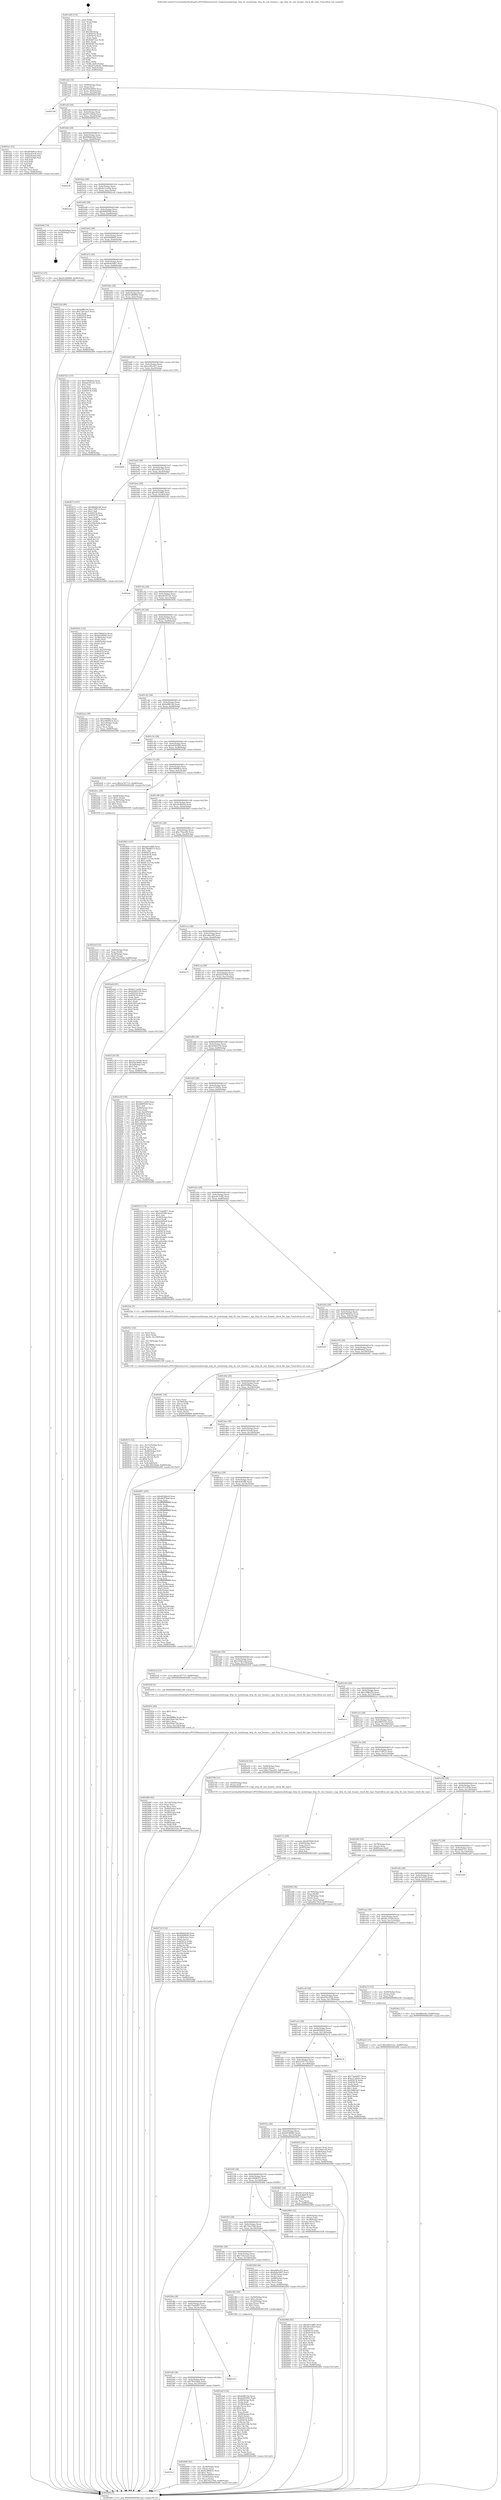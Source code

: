 digraph "0x401a60" {
  label = "0x401a60 (/mnt/c/Users/mathe/Desktop/tcc/POCII/binaries/extr_tenginemodulesngx_http_tfs_modulengx_http_tfs_raw_fsname.c_ngx_http_tfs_raw_fsname_check_file_type_Final-ollvm.out::main(0))"
  labelloc = "t"
  node[shape=record]

  Entry [label="",width=0.3,height=0.3,shape=circle,fillcolor=black,style=filled]
  "0x401ad2" [label="{
     0x401ad2 [32]\l
     | [instrs]\l
     &nbsp;&nbsp;0x401ad2 \<+6\>: mov -0x88(%rbp),%eax\l
     &nbsp;&nbsp;0x401ad8 \<+2\>: mov %eax,%ecx\l
     &nbsp;&nbsp;0x401ada \<+6\>: sub $0x83b36065,%ecx\l
     &nbsp;&nbsp;0x401ae0 \<+6\>: mov %eax,-0x9c(%rbp)\l
     &nbsp;&nbsp;0x401ae6 \<+6\>: mov %ecx,-0xa0(%rbp)\l
     &nbsp;&nbsp;0x401aec \<+6\>: je 0000000000402146 \<main+0x6e6\>\l
  }"]
  "0x402146" [label="{
     0x402146\l
  }", style=dashed]
  "0x401af2" [label="{
     0x401af2 [28]\l
     | [instrs]\l
     &nbsp;&nbsp;0x401af2 \<+5\>: jmp 0000000000401af7 \<main+0x97\>\l
     &nbsp;&nbsp;0x401af7 \<+6\>: mov -0x9c(%rbp),%eax\l
     &nbsp;&nbsp;0x401afd \<+5\>: sub $0x871e9bdd,%eax\l
     &nbsp;&nbsp;0x401b02 \<+6\>: mov %eax,-0xa4(%rbp)\l
     &nbsp;&nbsp;0x401b08 \<+6\>: je 0000000000401fcc \<main+0x56c\>\l
  }"]
  Exit [label="",width=0.3,height=0.3,shape=circle,fillcolor=black,style=filled,peripheries=2]
  "0x401fcc" [label="{
     0x401fcc [53]\l
     | [instrs]\l
     &nbsp;&nbsp;0x401fcc \<+5\>: mov $0x483bfbc4,%eax\l
     &nbsp;&nbsp;0x401fd1 \<+5\>: mov $0xb1d5ee8,%ecx\l
     &nbsp;&nbsp;0x401fd6 \<+6\>: mov -0x82(%rbp),%dl\l
     &nbsp;&nbsp;0x401fdc \<+7\>: mov -0x81(%rbp),%sil\l
     &nbsp;&nbsp;0x401fe3 \<+3\>: mov %dl,%dil\l
     &nbsp;&nbsp;0x401fe6 \<+3\>: and %sil,%dil\l
     &nbsp;&nbsp;0x401fe9 \<+3\>: xor %sil,%dl\l
     &nbsp;&nbsp;0x401fec \<+3\>: or %dl,%dil\l
     &nbsp;&nbsp;0x401fef \<+4\>: test $0x1,%dil\l
     &nbsp;&nbsp;0x401ff3 \<+3\>: cmovne %ecx,%eax\l
     &nbsp;&nbsp;0x401ff6 \<+6\>: mov %eax,-0x88(%rbp)\l
     &nbsp;&nbsp;0x401ffc \<+5\>: jmp 0000000000402d00 \<main+0x12a0\>\l
  }"]
  "0x401b0e" [label="{
     0x401b0e [28]\l
     | [instrs]\l
     &nbsp;&nbsp;0x401b0e \<+5\>: jmp 0000000000401b13 \<main+0xb3\>\l
     &nbsp;&nbsp;0x401b13 \<+6\>: mov -0x9c(%rbp),%eax\l
     &nbsp;&nbsp;0x401b19 \<+5\>: sub $0x89b8dc94,%eax\l
     &nbsp;&nbsp;0x401b1e \<+6\>: mov %eax,-0xa8(%rbp)\l
     &nbsp;&nbsp;0x401b24 \<+6\>: je 0000000000402c4f \<main+0x11ef\>\l
  }"]
  "0x402d00" [label="{
     0x402d00 [5]\l
     | [instrs]\l
     &nbsp;&nbsp;0x402d00 \<+5\>: jmp 0000000000401ad2 \<main+0x72\>\l
  }"]
  "0x401a60" [label="{
     0x401a60 [114]\l
     | [instrs]\l
     &nbsp;&nbsp;0x401a60 \<+1\>: push %rbp\l
     &nbsp;&nbsp;0x401a61 \<+3\>: mov %rsp,%rbp\l
     &nbsp;&nbsp;0x401a64 \<+2\>: push %r15\l
     &nbsp;&nbsp;0x401a66 \<+2\>: push %r14\l
     &nbsp;&nbsp;0x401a68 \<+2\>: push %r12\l
     &nbsp;&nbsp;0x401a6a \<+1\>: push %rbx\l
     &nbsp;&nbsp;0x401a6b \<+7\>: sub $0x160,%rsp\l
     &nbsp;&nbsp;0x401a72 \<+7\>: mov 0x405074,%eax\l
     &nbsp;&nbsp;0x401a79 \<+7\>: mov 0x405078,%ecx\l
     &nbsp;&nbsp;0x401a80 \<+2\>: mov %eax,%edx\l
     &nbsp;&nbsp;0x401a82 \<+6\>: sub $0x82bf72aa,%edx\l
     &nbsp;&nbsp;0x401a88 \<+3\>: sub $0x1,%edx\l
     &nbsp;&nbsp;0x401a8b \<+6\>: add $0x82bf72aa,%edx\l
     &nbsp;&nbsp;0x401a91 \<+3\>: imul %edx,%eax\l
     &nbsp;&nbsp;0x401a94 \<+3\>: and $0x1,%eax\l
     &nbsp;&nbsp;0x401a97 \<+3\>: cmp $0x0,%eax\l
     &nbsp;&nbsp;0x401a9a \<+4\>: sete %r8b\l
     &nbsp;&nbsp;0x401a9e \<+4\>: and $0x1,%r8b\l
     &nbsp;&nbsp;0x401aa2 \<+7\>: mov %r8b,-0x82(%rbp)\l
     &nbsp;&nbsp;0x401aa9 \<+3\>: cmp $0xa,%ecx\l
     &nbsp;&nbsp;0x401aac \<+4\>: setl %r8b\l
     &nbsp;&nbsp;0x401ab0 \<+4\>: and $0x1,%r8b\l
     &nbsp;&nbsp;0x401ab4 \<+7\>: mov %r8b,-0x81(%rbp)\l
     &nbsp;&nbsp;0x401abb \<+10\>: movl $0x871e9bdd,-0x88(%rbp)\l
     &nbsp;&nbsp;0x401ac5 \<+6\>: mov %edi,-0x8c(%rbp)\l
     &nbsp;&nbsp;0x401acb \<+7\>: mov %rsi,-0x98(%rbp)\l
  }"]
  "0x402a22" [label="{
     0x402a22 [15]\l
     | [instrs]\l
     &nbsp;&nbsp;0x402a22 \<+10\>: movl $0x2685531e,-0x88(%rbp)\l
     &nbsp;&nbsp;0x402a2c \<+5\>: jmp 0000000000402d00 \<main+0x12a0\>\l
  }"]
  "0x402c4f" [label="{
     0x402c4f\l
  }", style=dashed]
  "0x401b2a" [label="{
     0x401b2a [28]\l
     | [instrs]\l
     &nbsp;&nbsp;0x401b2a \<+5\>: jmp 0000000000401b2f \<main+0xcf\>\l
     &nbsp;&nbsp;0x401b2f \<+6\>: mov -0x9c(%rbp),%eax\l
     &nbsp;&nbsp;0x401b35 \<+5\>: sub $0x8a11ae04,%eax\l
     &nbsp;&nbsp;0x401b3a \<+6\>: mov %eax,-0xac(%rbp)\l
     &nbsp;&nbsp;0x401b40 \<+6\>: je 0000000000402ceb \<main+0x128b\>\l
  }"]
  "0x402986" [label="{
     0x402986 [92]\l
     | [instrs]\l
     &nbsp;&nbsp;0x402986 \<+5\>: mov $0xa631df85,%edx\l
     &nbsp;&nbsp;0x40298b \<+5\>: mov $0x3fc5c923,%esi\l
     &nbsp;&nbsp;0x402990 \<+3\>: xor %r8d,%r8d\l
     &nbsp;&nbsp;0x402993 \<+8\>: mov 0x405074,%r9d\l
     &nbsp;&nbsp;0x40299b \<+8\>: mov 0x405078,%r10d\l
     &nbsp;&nbsp;0x4029a3 \<+4\>: sub $0x1,%r8d\l
     &nbsp;&nbsp;0x4029a7 \<+3\>: mov %r9d,%r11d\l
     &nbsp;&nbsp;0x4029aa \<+3\>: add %r8d,%r11d\l
     &nbsp;&nbsp;0x4029ad \<+4\>: imul %r11d,%r9d\l
     &nbsp;&nbsp;0x4029b1 \<+4\>: and $0x1,%r9d\l
     &nbsp;&nbsp;0x4029b5 \<+4\>: cmp $0x0,%r9d\l
     &nbsp;&nbsp;0x4029b9 \<+3\>: sete %bl\l
     &nbsp;&nbsp;0x4029bc \<+4\>: cmp $0xa,%r10d\l
     &nbsp;&nbsp;0x4029c0 \<+4\>: setl %r14b\l
     &nbsp;&nbsp;0x4029c4 \<+3\>: mov %bl,%r15b\l
     &nbsp;&nbsp;0x4029c7 \<+3\>: and %r14b,%r15b\l
     &nbsp;&nbsp;0x4029ca \<+3\>: xor %r14b,%bl\l
     &nbsp;&nbsp;0x4029cd \<+3\>: or %bl,%r15b\l
     &nbsp;&nbsp;0x4029d0 \<+4\>: test $0x1,%r15b\l
     &nbsp;&nbsp;0x4029d4 \<+3\>: cmovne %esi,%edx\l
     &nbsp;&nbsp;0x4029d7 \<+6\>: mov %edx,-0x88(%rbp)\l
     &nbsp;&nbsp;0x4029dd \<+5\>: jmp 0000000000402d00 \<main+0x12a0\>\l
  }"]
  "0x402ceb" [label="{
     0x402ceb\l
  }", style=dashed]
  "0x401b46" [label="{
     0x401b46 [28]\l
     | [instrs]\l
     &nbsp;&nbsp;0x401b46 \<+5\>: jmp 0000000000401b4b \<main+0xeb\>\l
     &nbsp;&nbsp;0x401b4b \<+6\>: mov -0x9c(%rbp),%eax\l
     &nbsp;&nbsp;0x401b51 \<+5\>: sub $0x8d0f5f40,%eax\l
     &nbsp;&nbsp;0x401b56 \<+6\>: mov %eax,-0xb0(%rbp)\l
     &nbsp;&nbsp;0x401b5c \<+6\>: je 0000000000402b64 \<main+0x1104\>\l
  }"]
  "0x40272f" [label="{
     0x40272f [116]\l
     | [instrs]\l
     &nbsp;&nbsp;0x40272f \<+5\>: mov $0x89b8dc94,%esi\l
     &nbsp;&nbsp;0x402734 \<+5\>: mov $0x8dfd8fd9,%edx\l
     &nbsp;&nbsp;0x402739 \<+4\>: mov -0x38(%rbp),%rcx\l
     &nbsp;&nbsp;0x40273d \<+6\>: movl $0x0,(%rcx)\l
     &nbsp;&nbsp;0x402743 \<+8\>: mov 0x405074,%r8d\l
     &nbsp;&nbsp;0x40274b \<+8\>: mov 0x405078,%r9d\l
     &nbsp;&nbsp;0x402753 \<+3\>: mov %r8d,%r10d\l
     &nbsp;&nbsp;0x402756 \<+7\>: sub $0x575e0c58,%r10d\l
     &nbsp;&nbsp;0x40275d \<+4\>: sub $0x1,%r10d\l
     &nbsp;&nbsp;0x402761 \<+7\>: add $0x575e0c58,%r10d\l
     &nbsp;&nbsp;0x402768 \<+4\>: imul %r10d,%r8d\l
     &nbsp;&nbsp;0x40276c \<+4\>: and $0x1,%r8d\l
     &nbsp;&nbsp;0x402770 \<+4\>: cmp $0x0,%r8d\l
     &nbsp;&nbsp;0x402774 \<+4\>: sete %r11b\l
     &nbsp;&nbsp;0x402778 \<+4\>: cmp $0xa,%r9d\l
     &nbsp;&nbsp;0x40277c \<+3\>: setl %bl\l
     &nbsp;&nbsp;0x40277f \<+3\>: mov %r11b,%r14b\l
     &nbsp;&nbsp;0x402782 \<+3\>: and %bl,%r14b\l
     &nbsp;&nbsp;0x402785 \<+3\>: xor %bl,%r11b\l
     &nbsp;&nbsp;0x402788 \<+3\>: or %r11b,%r14b\l
     &nbsp;&nbsp;0x40278b \<+4\>: test $0x1,%r14b\l
     &nbsp;&nbsp;0x40278f \<+3\>: cmovne %edx,%esi\l
     &nbsp;&nbsp;0x402792 \<+6\>: mov %esi,-0x88(%rbp)\l
     &nbsp;&nbsp;0x402798 \<+6\>: mov %eax,-0x160(%rbp)\l
     &nbsp;&nbsp;0x40279e \<+5\>: jmp 0000000000402d00 \<main+0x12a0\>\l
  }"]
  "0x402b64" [label="{
     0x402b64 [16]\l
     | [instrs]\l
     &nbsp;&nbsp;0x402b64 \<+3\>: mov -0x24(%rbp),%eax\l
     &nbsp;&nbsp;0x402b67 \<+4\>: lea -0x20(%rbp),%rsp\l
     &nbsp;&nbsp;0x402b6b \<+1\>: pop %rbx\l
     &nbsp;&nbsp;0x402b6c \<+2\>: pop %r12\l
     &nbsp;&nbsp;0x402b6e \<+2\>: pop %r14\l
     &nbsp;&nbsp;0x402b70 \<+2\>: pop %r15\l
     &nbsp;&nbsp;0x402b72 \<+1\>: pop %rbp\l
     &nbsp;&nbsp;0x402b73 \<+1\>: ret\l
  }"]
  "0x401b62" [label="{
     0x401b62 [28]\l
     | [instrs]\l
     &nbsp;&nbsp;0x401b62 \<+5\>: jmp 0000000000401b67 \<main+0x107\>\l
     &nbsp;&nbsp;0x401b67 \<+6\>: mov -0x9c(%rbp),%eax\l
     &nbsp;&nbsp;0x401b6d \<+5\>: sub $0x8dfd8fd9,%eax\l
     &nbsp;&nbsp;0x401b72 \<+6\>: mov %eax,-0xb4(%rbp)\l
     &nbsp;&nbsp;0x401b78 \<+6\>: je 00000000004027a3 \<main+0xd43\>\l
  }"]
  "0x402712" [label="{
     0x402712 [29]\l
     | [instrs]\l
     &nbsp;&nbsp;0x402712 \<+10\>: movabs $0x4030b6,%rdi\l
     &nbsp;&nbsp;0x40271c \<+4\>: mov -0x40(%rbp),%rcx\l
     &nbsp;&nbsp;0x402720 \<+2\>: mov %eax,(%rcx)\l
     &nbsp;&nbsp;0x402722 \<+4\>: mov -0x40(%rbp),%rcx\l
     &nbsp;&nbsp;0x402726 \<+2\>: mov (%rcx),%esi\l
     &nbsp;&nbsp;0x402728 \<+2\>: mov $0x0,%al\l
     &nbsp;&nbsp;0x40272a \<+5\>: call 0000000000401040 \<printf@plt\>\l
     | [calls]\l
     &nbsp;&nbsp;0x401040 \{1\} (unknown)\l
  }"]
  "0x4027a3" [label="{
     0x4027a3 [15]\l
     | [instrs]\l
     &nbsp;&nbsp;0x4027a3 \<+10\>: movl $0x9128d906,-0x88(%rbp)\l
     &nbsp;&nbsp;0x4027ad \<+5\>: jmp 0000000000402d00 \<main+0x12a0\>\l
  }"]
  "0x401b7e" [label="{
     0x401b7e [28]\l
     | [instrs]\l
     &nbsp;&nbsp;0x401b7e \<+5\>: jmp 0000000000401b83 \<main+0x123\>\l
     &nbsp;&nbsp;0x401b83 \<+6\>: mov -0x9c(%rbp),%eax\l
     &nbsp;&nbsp;0x401b89 \<+5\>: sub $0x8e9e5607,%eax\l
     &nbsp;&nbsp;0x401b8e \<+6\>: mov %eax,-0xb8(%rbp)\l
     &nbsp;&nbsp;0x401b94 \<+6\>: je 000000000040232d \<main+0x8cd\>\l
  }"]
  "0x401fc2" [label="{
     0x401fc2\l
  }", style=dashed]
  "0x40232d" [label="{
     0x40232d [86]\l
     | [instrs]\l
     &nbsp;&nbsp;0x40232d \<+5\>: mov $0xb4ffb16d,%eax\l
     &nbsp;&nbsp;0x402332 \<+5\>: mov $0x724c2ac5,%ecx\l
     &nbsp;&nbsp;0x402337 \<+2\>: xor %edx,%edx\l
     &nbsp;&nbsp;0x402339 \<+7\>: mov 0x405074,%esi\l
     &nbsp;&nbsp;0x402340 \<+7\>: mov 0x405078,%edi\l
     &nbsp;&nbsp;0x402347 \<+3\>: sub $0x1,%edx\l
     &nbsp;&nbsp;0x40234a \<+3\>: mov %esi,%r8d\l
     &nbsp;&nbsp;0x40234d \<+3\>: add %edx,%r8d\l
     &nbsp;&nbsp;0x402350 \<+4\>: imul %r8d,%esi\l
     &nbsp;&nbsp;0x402354 \<+3\>: and $0x1,%esi\l
     &nbsp;&nbsp;0x402357 \<+3\>: cmp $0x0,%esi\l
     &nbsp;&nbsp;0x40235a \<+4\>: sete %r9b\l
     &nbsp;&nbsp;0x40235e \<+3\>: cmp $0xa,%edi\l
     &nbsp;&nbsp;0x402361 \<+4\>: setl %r10b\l
     &nbsp;&nbsp;0x402365 \<+3\>: mov %r9b,%r11b\l
     &nbsp;&nbsp;0x402368 \<+3\>: and %r10b,%r11b\l
     &nbsp;&nbsp;0x40236b \<+3\>: xor %r10b,%r9b\l
     &nbsp;&nbsp;0x40236e \<+3\>: or %r9b,%r11b\l
     &nbsp;&nbsp;0x402371 \<+4\>: test $0x1,%r11b\l
     &nbsp;&nbsp;0x402375 \<+3\>: cmovne %ecx,%eax\l
     &nbsp;&nbsp;0x402378 \<+6\>: mov %eax,-0x88(%rbp)\l
     &nbsp;&nbsp;0x40237e \<+5\>: jmp 0000000000402d00 \<main+0x12a0\>\l
  }"]
  "0x401b9a" [label="{
     0x401b9a [28]\l
     | [instrs]\l
     &nbsp;&nbsp;0x401b9a \<+5\>: jmp 0000000000401b9f \<main+0x13f\>\l
     &nbsp;&nbsp;0x401b9f \<+6\>: mov -0x9c(%rbp),%eax\l
     &nbsp;&nbsp;0x401ba5 \<+5\>: sub $0x9128d906,%eax\l
     &nbsp;&nbsp;0x401baa \<+6\>: mov %eax,-0xbc(%rbp)\l
     &nbsp;&nbsp;0x401bb0 \<+6\>: je 00000000004027b2 \<main+0xd52\>\l
  }"]
  "0x402649" [label="{
     0x402649 [42]\l
     | [instrs]\l
     &nbsp;&nbsp;0x402649 \<+4\>: mov -0x58(%rbp),%rax\l
     &nbsp;&nbsp;0x40264d \<+2\>: mov (%rax),%ecx\l
     &nbsp;&nbsp;0x40264f \<+6\>: sub $0x9c486825,%ecx\l
     &nbsp;&nbsp;0x402655 \<+3\>: add $0x1,%ecx\l
     &nbsp;&nbsp;0x402658 \<+6\>: add $0x9c486825,%ecx\l
     &nbsp;&nbsp;0x40265e \<+4\>: mov -0x58(%rbp),%rax\l
     &nbsp;&nbsp;0x402662 \<+2\>: mov %ecx,(%rax)\l
     &nbsp;&nbsp;0x402664 \<+10\>: movl $0x70a37fe6,-0x88(%rbp)\l
     &nbsp;&nbsp;0x40266e \<+5\>: jmp 0000000000402d00 \<main+0x12a0\>\l
  }"]
  "0x4027b2" [label="{
     0x4027b2 [137]\l
     | [instrs]\l
     &nbsp;&nbsp;0x4027b2 \<+5\>: mov $0xf78b9d3a,%eax\l
     &nbsp;&nbsp;0x4027b7 \<+5\>: mov $0xa81951d1,%ecx\l
     &nbsp;&nbsp;0x4027bc \<+2\>: mov $0x1,%dl\l
     &nbsp;&nbsp;0x4027be \<+2\>: xor %esi,%esi\l
     &nbsp;&nbsp;0x4027c0 \<+7\>: mov 0x405074,%edi\l
     &nbsp;&nbsp;0x4027c7 \<+8\>: mov 0x405078,%r8d\l
     &nbsp;&nbsp;0x4027cf \<+3\>: sub $0x1,%esi\l
     &nbsp;&nbsp;0x4027d2 \<+3\>: mov %edi,%r9d\l
     &nbsp;&nbsp;0x4027d5 \<+3\>: add %esi,%r9d\l
     &nbsp;&nbsp;0x4027d8 \<+4\>: imul %r9d,%edi\l
     &nbsp;&nbsp;0x4027dc \<+3\>: and $0x1,%edi\l
     &nbsp;&nbsp;0x4027df \<+3\>: cmp $0x0,%edi\l
     &nbsp;&nbsp;0x4027e2 \<+4\>: sete %r10b\l
     &nbsp;&nbsp;0x4027e6 \<+4\>: cmp $0xa,%r8d\l
     &nbsp;&nbsp;0x4027ea \<+4\>: setl %r11b\l
     &nbsp;&nbsp;0x4027ee \<+3\>: mov %r10b,%bl\l
     &nbsp;&nbsp;0x4027f1 \<+3\>: xor $0xff,%bl\l
     &nbsp;&nbsp;0x4027f4 \<+3\>: mov %r11b,%r14b\l
     &nbsp;&nbsp;0x4027f7 \<+4\>: xor $0xff,%r14b\l
     &nbsp;&nbsp;0x4027fb \<+3\>: xor $0x1,%dl\l
     &nbsp;&nbsp;0x4027fe \<+3\>: mov %bl,%r15b\l
     &nbsp;&nbsp;0x402801 \<+4\>: and $0xff,%r15b\l
     &nbsp;&nbsp;0x402805 \<+3\>: and %dl,%r10b\l
     &nbsp;&nbsp;0x402808 \<+3\>: mov %r14b,%r12b\l
     &nbsp;&nbsp;0x40280b \<+4\>: and $0xff,%r12b\l
     &nbsp;&nbsp;0x40280f \<+3\>: and %dl,%r11b\l
     &nbsp;&nbsp;0x402812 \<+3\>: or %r10b,%r15b\l
     &nbsp;&nbsp;0x402815 \<+3\>: or %r11b,%r12b\l
     &nbsp;&nbsp;0x402818 \<+3\>: xor %r12b,%r15b\l
     &nbsp;&nbsp;0x40281b \<+3\>: or %r14b,%bl\l
     &nbsp;&nbsp;0x40281e \<+3\>: xor $0xff,%bl\l
     &nbsp;&nbsp;0x402821 \<+3\>: or $0x1,%dl\l
     &nbsp;&nbsp;0x402824 \<+2\>: and %dl,%bl\l
     &nbsp;&nbsp;0x402826 \<+3\>: or %bl,%r15b\l
     &nbsp;&nbsp;0x402829 \<+4\>: test $0x1,%r15b\l
     &nbsp;&nbsp;0x40282d \<+3\>: cmovne %ecx,%eax\l
     &nbsp;&nbsp;0x402830 \<+6\>: mov %eax,-0x88(%rbp)\l
     &nbsp;&nbsp;0x402836 \<+5\>: jmp 0000000000402d00 \<main+0x12a0\>\l
  }"]
  "0x401bb6" [label="{
     0x401bb6 [28]\l
     | [instrs]\l
     &nbsp;&nbsp;0x401bb6 \<+5\>: jmp 0000000000401bbb \<main+0x15b\>\l
     &nbsp;&nbsp;0x401bbb \<+6\>: mov -0x9c(%rbp),%eax\l
     &nbsp;&nbsp;0x401bc1 \<+5\>: sub $0xa290c927,%eax\l
     &nbsp;&nbsp;0x401bc6 \<+6\>: mov %eax,-0xc0(%rbp)\l
     &nbsp;&nbsp;0x401bcc \<+6\>: je 0000000000402bb9 \<main+0x1159\>\l
  }"]
  "0x401fa6" [label="{
     0x401fa6 [28]\l
     | [instrs]\l
     &nbsp;&nbsp;0x401fa6 \<+5\>: jmp 0000000000401fab \<main+0x54b\>\l
     &nbsp;&nbsp;0x401fab \<+6\>: mov -0x9c(%rbp),%eax\l
     &nbsp;&nbsp;0x401fb1 \<+5\>: sub $0x78d19da6,%eax\l
     &nbsp;&nbsp;0x401fb6 \<+6\>: mov %eax,-0x150(%rbp)\l
     &nbsp;&nbsp;0x401fbc \<+6\>: je 0000000000402649 \<main+0xbe9\>\l
  }"]
  "0x402bb9" [label="{
     0x402bb9\l
  }", style=dashed]
  "0x401bd2" [label="{
     0x401bd2 [28]\l
     | [instrs]\l
     &nbsp;&nbsp;0x401bd2 \<+5\>: jmp 0000000000401bd7 \<main+0x177\>\l
     &nbsp;&nbsp;0x401bd7 \<+6\>: mov -0x9c(%rbp),%eax\l
     &nbsp;&nbsp;0x401bdd \<+5\>: sub $0xa485e5f3,%eax\l
     &nbsp;&nbsp;0x401be2 \<+6\>: mov %eax,-0xc4(%rbp)\l
     &nbsp;&nbsp;0x401be8 \<+6\>: je 0000000000402673 \<main+0xc13\>\l
  }"]
  "0x402c25" [label="{
     0x402c25\l
  }", style=dashed]
  "0x402673" [label="{
     0x402673 [147]\l
     | [instrs]\l
     &nbsp;&nbsp;0x402673 \<+5\>: mov $0x89b8dc94,%eax\l
     &nbsp;&nbsp;0x402678 \<+5\>: mov $0x272ff123,%ecx\l
     &nbsp;&nbsp;0x40267d \<+2\>: mov $0x1,%dl\l
     &nbsp;&nbsp;0x40267f \<+7\>: mov 0x405074,%esi\l
     &nbsp;&nbsp;0x402686 \<+7\>: mov 0x405078,%edi\l
     &nbsp;&nbsp;0x40268d \<+3\>: mov %esi,%r8d\l
     &nbsp;&nbsp;0x402690 \<+7\>: add $0x104e9a9b,%r8d\l
     &nbsp;&nbsp;0x402697 \<+4\>: sub $0x1,%r8d\l
     &nbsp;&nbsp;0x40269b \<+7\>: sub $0x104e9a9b,%r8d\l
     &nbsp;&nbsp;0x4026a2 \<+4\>: imul %r8d,%esi\l
     &nbsp;&nbsp;0x4026a6 \<+3\>: and $0x1,%esi\l
     &nbsp;&nbsp;0x4026a9 \<+3\>: cmp $0x0,%esi\l
     &nbsp;&nbsp;0x4026ac \<+4\>: sete %r9b\l
     &nbsp;&nbsp;0x4026b0 \<+3\>: cmp $0xa,%edi\l
     &nbsp;&nbsp;0x4026b3 \<+4\>: setl %r10b\l
     &nbsp;&nbsp;0x4026b7 \<+3\>: mov %r9b,%r11b\l
     &nbsp;&nbsp;0x4026ba \<+4\>: xor $0xff,%r11b\l
     &nbsp;&nbsp;0x4026be \<+3\>: mov %r10b,%bl\l
     &nbsp;&nbsp;0x4026c1 \<+3\>: xor $0xff,%bl\l
     &nbsp;&nbsp;0x4026c4 \<+3\>: xor $0x1,%dl\l
     &nbsp;&nbsp;0x4026c7 \<+3\>: mov %r11b,%r14b\l
     &nbsp;&nbsp;0x4026ca \<+4\>: and $0xff,%r14b\l
     &nbsp;&nbsp;0x4026ce \<+3\>: and %dl,%r9b\l
     &nbsp;&nbsp;0x4026d1 \<+3\>: mov %bl,%r15b\l
     &nbsp;&nbsp;0x4026d4 \<+4\>: and $0xff,%r15b\l
     &nbsp;&nbsp;0x4026d8 \<+3\>: and %dl,%r10b\l
     &nbsp;&nbsp;0x4026db \<+3\>: or %r9b,%r14b\l
     &nbsp;&nbsp;0x4026de \<+3\>: or %r10b,%r15b\l
     &nbsp;&nbsp;0x4026e1 \<+3\>: xor %r15b,%r14b\l
     &nbsp;&nbsp;0x4026e4 \<+3\>: or %bl,%r11b\l
     &nbsp;&nbsp;0x4026e7 \<+4\>: xor $0xff,%r11b\l
     &nbsp;&nbsp;0x4026eb \<+3\>: or $0x1,%dl\l
     &nbsp;&nbsp;0x4026ee \<+3\>: and %dl,%r11b\l
     &nbsp;&nbsp;0x4026f1 \<+3\>: or %r11b,%r14b\l
     &nbsp;&nbsp;0x4026f4 \<+4\>: test $0x1,%r14b\l
     &nbsp;&nbsp;0x4026f8 \<+3\>: cmovne %ecx,%eax\l
     &nbsp;&nbsp;0x4026fb \<+6\>: mov %eax,-0x88(%rbp)\l
     &nbsp;&nbsp;0x402701 \<+5\>: jmp 0000000000402d00 \<main+0x12a0\>\l
  }"]
  "0x401bee" [label="{
     0x401bee [28]\l
     | [instrs]\l
     &nbsp;&nbsp;0x401bee \<+5\>: jmp 0000000000401bf3 \<main+0x193\>\l
     &nbsp;&nbsp;0x401bf3 \<+6\>: mov -0x9c(%rbp),%eax\l
     &nbsp;&nbsp;0x401bf9 \<+5\>: sub $0xa631df85,%eax\l
     &nbsp;&nbsp;0x401bfe \<+6\>: mov %eax,-0xc8(%rbp)\l
     &nbsp;&nbsp;0x401c04 \<+6\>: je 0000000000402cbc \<main+0x125c\>\l
  }"]
  "0x402615" [label="{
     0x402615 [52]\l
     | [instrs]\l
     &nbsp;&nbsp;0x402615 \<+6\>: mov -0x15c(%rbp),%ecx\l
     &nbsp;&nbsp;0x40261b \<+3\>: imul %eax,%ecx\l
     &nbsp;&nbsp;0x40261e \<+3\>: movslq %ecx,%r8\l
     &nbsp;&nbsp;0x402621 \<+4\>: mov -0x60(%rbp),%r9\l
     &nbsp;&nbsp;0x402625 \<+3\>: mov (%r9),%r9\l
     &nbsp;&nbsp;0x402628 \<+4\>: mov -0x58(%rbp),%r10\l
     &nbsp;&nbsp;0x40262c \<+3\>: movslq (%r10),%r10\l
     &nbsp;&nbsp;0x40262f \<+4\>: shl $0x4,%r10\l
     &nbsp;&nbsp;0x402633 \<+3\>: add %r10,%r9\l
     &nbsp;&nbsp;0x402636 \<+4\>: mov %r8,0x8(%r9)\l
     &nbsp;&nbsp;0x40263a \<+10\>: movl $0x78d19da6,-0x88(%rbp)\l
     &nbsp;&nbsp;0x402644 \<+5\>: jmp 0000000000402d00 \<main+0x12a0\>\l
  }"]
  "0x402cbc" [label="{
     0x402cbc\l
  }", style=dashed]
  "0x401c0a" [label="{
     0x401c0a [28]\l
     | [instrs]\l
     &nbsp;&nbsp;0x401c0a \<+5\>: jmp 0000000000401c0f \<main+0x1af\>\l
     &nbsp;&nbsp;0x401c0f \<+6\>: mov -0x9c(%rbp),%eax\l
     &nbsp;&nbsp;0x401c15 \<+5\>: sub $0xa81951d1,%eax\l
     &nbsp;&nbsp;0x401c1a \<+6\>: mov %eax,-0xcc(%rbp)\l
     &nbsp;&nbsp;0x401c20 \<+6\>: je 000000000040283b \<main+0xddb\>\l
  }"]
  "0x4025e1" [label="{
     0x4025e1 [52]\l
     | [instrs]\l
     &nbsp;&nbsp;0x4025e1 \<+2\>: xor %ecx,%ecx\l
     &nbsp;&nbsp;0x4025e3 \<+5\>: mov $0x2,%edx\l
     &nbsp;&nbsp;0x4025e8 \<+6\>: mov %edx,-0x158(%rbp)\l
     &nbsp;&nbsp;0x4025ee \<+1\>: cltd\l
     &nbsp;&nbsp;0x4025ef \<+6\>: mov -0x158(%rbp),%esi\l
     &nbsp;&nbsp;0x4025f5 \<+2\>: idiv %esi\l
     &nbsp;&nbsp;0x4025f7 \<+6\>: imul $0xfffffffe,%edx,%edx\l
     &nbsp;&nbsp;0x4025fd \<+2\>: mov %ecx,%edi\l
     &nbsp;&nbsp;0x4025ff \<+2\>: sub %edx,%edi\l
     &nbsp;&nbsp;0x402601 \<+2\>: mov %ecx,%edx\l
     &nbsp;&nbsp;0x402603 \<+3\>: sub $0x1,%edx\l
     &nbsp;&nbsp;0x402606 \<+2\>: add %edx,%edi\l
     &nbsp;&nbsp;0x402608 \<+2\>: sub %edi,%ecx\l
     &nbsp;&nbsp;0x40260a \<+6\>: mov %ecx,-0x15c(%rbp)\l
     &nbsp;&nbsp;0x402610 \<+5\>: call 0000000000401160 \<next_i\>\l
     | [calls]\l
     &nbsp;&nbsp;0x401160 \{1\} (/mnt/c/Users/mathe/Desktop/tcc/POCII/binaries/extr_tenginemodulesngx_http_tfs_modulengx_http_tfs_raw_fsname.c_ngx_http_tfs_raw_fsname_check_file_type_Final-ollvm.out::next_i)\l
  }"]
  "0x40283b" [label="{
     0x40283b [122]\l
     | [instrs]\l
     &nbsp;&nbsp;0x40283b \<+5\>: mov $0xf78b9d3a,%eax\l
     &nbsp;&nbsp;0x402840 \<+5\>: mov $0x603484f2,%ecx\l
     &nbsp;&nbsp;0x402845 \<+4\>: mov -0x38(%rbp),%rdx\l
     &nbsp;&nbsp;0x402849 \<+2\>: mov (%rdx),%esi\l
     &nbsp;&nbsp;0x40284b \<+4\>: mov -0x68(%rbp),%rdx\l
     &nbsp;&nbsp;0x40284f \<+2\>: cmp (%rdx),%esi\l
     &nbsp;&nbsp;0x402851 \<+4\>: setl %dil\l
     &nbsp;&nbsp;0x402855 \<+4\>: and $0x1,%dil\l
     &nbsp;&nbsp;0x402859 \<+4\>: mov %dil,-0x25(%rbp)\l
     &nbsp;&nbsp;0x40285d \<+7\>: mov 0x405074,%esi\l
     &nbsp;&nbsp;0x402864 \<+8\>: mov 0x405078,%r8d\l
     &nbsp;&nbsp;0x40286c \<+3\>: mov %esi,%r9d\l
     &nbsp;&nbsp;0x40286f \<+7\>: sub $0x87316cbf,%r9d\l
     &nbsp;&nbsp;0x402876 \<+4\>: sub $0x1,%r9d\l
     &nbsp;&nbsp;0x40287a \<+7\>: add $0x87316cbf,%r9d\l
     &nbsp;&nbsp;0x402881 \<+4\>: imul %r9d,%esi\l
     &nbsp;&nbsp;0x402885 \<+3\>: and $0x1,%esi\l
     &nbsp;&nbsp;0x402888 \<+3\>: cmp $0x0,%esi\l
     &nbsp;&nbsp;0x40288b \<+4\>: sete %dil\l
     &nbsp;&nbsp;0x40288f \<+4\>: cmp $0xa,%r8d\l
     &nbsp;&nbsp;0x402893 \<+4\>: setl %r10b\l
     &nbsp;&nbsp;0x402897 \<+3\>: mov %dil,%r11b\l
     &nbsp;&nbsp;0x40289a \<+3\>: and %r10b,%r11b\l
     &nbsp;&nbsp;0x40289d \<+3\>: xor %r10b,%dil\l
     &nbsp;&nbsp;0x4028a0 \<+3\>: or %dil,%r11b\l
     &nbsp;&nbsp;0x4028a3 \<+4\>: test $0x1,%r11b\l
     &nbsp;&nbsp;0x4028a7 \<+3\>: cmovne %ecx,%eax\l
     &nbsp;&nbsp;0x4028aa \<+6\>: mov %eax,-0x88(%rbp)\l
     &nbsp;&nbsp;0x4028b0 \<+5\>: jmp 0000000000402d00 \<main+0x12a0\>\l
  }"]
  "0x401c26" [label="{
     0x401c26 [28]\l
     | [instrs]\l
     &nbsp;&nbsp;0x401c26 \<+5\>: jmp 0000000000401c2b \<main+0x1cb\>\l
     &nbsp;&nbsp;0x401c2b \<+6\>: mov -0x9c(%rbp),%eax\l
     &nbsp;&nbsp;0x401c31 \<+5\>: sub $0xb4b17b19,%eax\l
     &nbsp;&nbsp;0x401c36 \<+6\>: mov %eax,-0xd0(%rbp)\l
     &nbsp;&nbsp;0x401c3c \<+6\>: je 00000000004022ae \<main+0x84e\>\l
  }"]
  "0x402486" [label="{
     0x402486 [62]\l
     | [instrs]\l
     &nbsp;&nbsp;0x402486 \<+6\>: mov -0x154(%rbp),%ecx\l
     &nbsp;&nbsp;0x40248c \<+3\>: imul %eax,%ecx\l
     &nbsp;&nbsp;0x40248f \<+3\>: movslq %ecx,%rsi\l
     &nbsp;&nbsp;0x402492 \<+4\>: mov -0x60(%rbp),%rdi\l
     &nbsp;&nbsp;0x402496 \<+3\>: mov (%rdi),%rdi\l
     &nbsp;&nbsp;0x402499 \<+4\>: mov -0x58(%rbp),%r8\l
     &nbsp;&nbsp;0x40249d \<+3\>: movslq (%r8),%r8\l
     &nbsp;&nbsp;0x4024a0 \<+4\>: shl $0x4,%r8\l
     &nbsp;&nbsp;0x4024a4 \<+3\>: add %r8,%rdi\l
     &nbsp;&nbsp;0x4024a7 \<+3\>: mov (%rdi),%rdi\l
     &nbsp;&nbsp;0x4024aa \<+4\>: mov -0x48(%rbp),%r8\l
     &nbsp;&nbsp;0x4024ae \<+3\>: movslq (%r8),%r8\l
     &nbsp;&nbsp;0x4024b1 \<+4\>: mov %rsi,(%rdi,%r8,8)\l
     &nbsp;&nbsp;0x4024b5 \<+10\>: movl $0x450e252b,-0x88(%rbp)\l
     &nbsp;&nbsp;0x4024bf \<+5\>: jmp 0000000000402d00 \<main+0x12a0\>\l
  }"]
  "0x4022ae" [label="{
     0x4022ae [30]\l
     | [instrs]\l
     &nbsp;&nbsp;0x4022ae \<+5\>: mov $0x950f8ae,%eax\l
     &nbsp;&nbsp;0x4022b3 \<+5\>: mov $0xc0800bc4,%ecx\l
     &nbsp;&nbsp;0x4022b8 \<+3\>: mov -0x2c(%rbp),%edx\l
     &nbsp;&nbsp;0x4022bb \<+3\>: cmp $0x0,%edx\l
     &nbsp;&nbsp;0x4022be \<+3\>: cmove %ecx,%eax\l
     &nbsp;&nbsp;0x4022c1 \<+6\>: mov %eax,-0x88(%rbp)\l
     &nbsp;&nbsp;0x4022c7 \<+5\>: jmp 0000000000402d00 \<main+0x12a0\>\l
  }"]
  "0x401c42" [label="{
     0x401c42 [28]\l
     | [instrs]\l
     &nbsp;&nbsp;0x401c42 \<+5\>: jmp 0000000000401c47 \<main+0x1e7\>\l
     &nbsp;&nbsp;0x401c47 \<+6\>: mov -0x9c(%rbp),%eax\l
     &nbsp;&nbsp;0x401c4d \<+5\>: sub $0xb4ffb16d,%eax\l
     &nbsp;&nbsp;0x401c52 \<+6\>: mov %eax,-0xd4(%rbp)\l
     &nbsp;&nbsp;0x401c58 \<+6\>: je 0000000000402bd7 \<main+0x1177\>\l
  }"]
  "0x40245e" [label="{
     0x40245e [40]\l
     | [instrs]\l
     &nbsp;&nbsp;0x40245e \<+5\>: mov $0x2,%ecx\l
     &nbsp;&nbsp;0x402463 \<+1\>: cltd\l
     &nbsp;&nbsp;0x402464 \<+2\>: idiv %ecx\l
     &nbsp;&nbsp;0x402466 \<+6\>: imul $0xfffffffe,%edx,%ecx\l
     &nbsp;&nbsp;0x40246c \<+6\>: add $0xf36de744,%ecx\l
     &nbsp;&nbsp;0x402472 \<+3\>: add $0x1,%ecx\l
     &nbsp;&nbsp;0x402475 \<+6\>: sub $0xf36de744,%ecx\l
     &nbsp;&nbsp;0x40247b \<+6\>: mov %ecx,-0x154(%rbp)\l
     &nbsp;&nbsp;0x402481 \<+5\>: call 0000000000401160 \<next_i\>\l
     | [calls]\l
     &nbsp;&nbsp;0x401160 \{1\} (/mnt/c/Users/mathe/Desktop/tcc/POCII/binaries/extr_tenginemodulesngx_http_tfs_modulengx_http_tfs_raw_fsname.c_ngx_http_tfs_raw_fsname_check_file_type_Final-ollvm.out::next_i)\l
  }"]
  "0x402bd7" [label="{
     0x402bd7\l
  }", style=dashed]
  "0x401c5e" [label="{
     0x401c5e [28]\l
     | [instrs]\l
     &nbsp;&nbsp;0x401c5e \<+5\>: jmp 0000000000401c63 \<main+0x203\>\l
     &nbsp;&nbsp;0x401c63 \<+6\>: mov -0x9c(%rbp),%eax\l
     &nbsp;&nbsp;0x401c69 \<+5\>: sub $0xbd5630f2,%eax\l
     &nbsp;&nbsp;0x401c6e \<+6\>: mov %eax,-0xd8(%rbp)\l
     &nbsp;&nbsp;0x401c74 \<+6\>: je 0000000000402426 \<main+0x9c6\>\l
  }"]
  "0x4023a0" [label="{
     0x4023a0 [134]\l
     | [instrs]\l
     &nbsp;&nbsp;0x4023a0 \<+5\>: mov $0xb4ffb16d,%ecx\l
     &nbsp;&nbsp;0x4023a5 \<+5\>: mov $0xbd5630f2,%edx\l
     &nbsp;&nbsp;0x4023aa \<+4\>: mov -0x60(%rbp),%rdi\l
     &nbsp;&nbsp;0x4023ae \<+3\>: mov (%rdi),%rdi\l
     &nbsp;&nbsp;0x4023b1 \<+4\>: mov -0x58(%rbp),%rsi\l
     &nbsp;&nbsp;0x4023b5 \<+3\>: movslq (%rsi),%rsi\l
     &nbsp;&nbsp;0x4023b8 \<+4\>: shl $0x4,%rsi\l
     &nbsp;&nbsp;0x4023bc \<+3\>: add %rsi,%rdi\l
     &nbsp;&nbsp;0x4023bf \<+3\>: mov %rax,(%rdi)\l
     &nbsp;&nbsp;0x4023c2 \<+4\>: mov -0x48(%rbp),%rax\l
     &nbsp;&nbsp;0x4023c6 \<+6\>: movl $0x0,(%rax)\l
     &nbsp;&nbsp;0x4023cc \<+8\>: mov 0x405074,%r8d\l
     &nbsp;&nbsp;0x4023d4 \<+8\>: mov 0x405078,%r9d\l
     &nbsp;&nbsp;0x4023dc \<+3\>: mov %r8d,%r10d\l
     &nbsp;&nbsp;0x4023df \<+7\>: sub $0xe5d4119b,%r10d\l
     &nbsp;&nbsp;0x4023e6 \<+4\>: sub $0x1,%r10d\l
     &nbsp;&nbsp;0x4023ea \<+7\>: add $0xe5d4119b,%r10d\l
     &nbsp;&nbsp;0x4023f1 \<+4\>: imul %r10d,%r8d\l
     &nbsp;&nbsp;0x4023f5 \<+4\>: and $0x1,%r8d\l
     &nbsp;&nbsp;0x4023f9 \<+4\>: cmp $0x0,%r8d\l
     &nbsp;&nbsp;0x4023fd \<+4\>: sete %r11b\l
     &nbsp;&nbsp;0x402401 \<+4\>: cmp $0xa,%r9d\l
     &nbsp;&nbsp;0x402405 \<+3\>: setl %bl\l
     &nbsp;&nbsp;0x402408 \<+3\>: mov %r11b,%r14b\l
     &nbsp;&nbsp;0x40240b \<+3\>: and %bl,%r14b\l
     &nbsp;&nbsp;0x40240e \<+3\>: xor %bl,%r11b\l
     &nbsp;&nbsp;0x402411 \<+3\>: or %r11b,%r14b\l
     &nbsp;&nbsp;0x402414 \<+4\>: test $0x1,%r14b\l
     &nbsp;&nbsp;0x402418 \<+3\>: cmovne %edx,%ecx\l
     &nbsp;&nbsp;0x40241b \<+6\>: mov %ecx,-0x88(%rbp)\l
     &nbsp;&nbsp;0x402421 \<+5\>: jmp 0000000000402d00 \<main+0x12a0\>\l
  }"]
  "0x402426" [label="{
     0x402426 [15]\l
     | [instrs]\l
     &nbsp;&nbsp;0x402426 \<+10\>: movl $0x5a767715,-0x88(%rbp)\l
     &nbsp;&nbsp;0x402430 \<+5\>: jmp 0000000000402d00 \<main+0x12a0\>\l
  }"]
  "0x401c7a" [label="{
     0x401c7a [28]\l
     | [instrs]\l
     &nbsp;&nbsp;0x401c7a \<+5\>: jmp 0000000000401c7f \<main+0x21f\>\l
     &nbsp;&nbsp;0x401c7f \<+6\>: mov -0x9c(%rbp),%eax\l
     &nbsp;&nbsp;0x401c85 \<+5\>: sub $0xc0800bc4,%eax\l
     &nbsp;&nbsp;0x401c8a \<+6\>: mov %eax,-0xdc(%rbp)\l
     &nbsp;&nbsp;0x401c90 \<+6\>: je 00000000004022cc \<main+0x86c\>\l
  }"]
  "0x401f8a" [label="{
     0x401f8a [28]\l
     | [instrs]\l
     &nbsp;&nbsp;0x401f8a \<+5\>: jmp 0000000000401f8f \<main+0x52f\>\l
     &nbsp;&nbsp;0x401f8f \<+6\>: mov -0x9c(%rbp),%eax\l
     &nbsp;&nbsp;0x401f95 \<+5\>: sub $0x73e6d957,%eax\l
     &nbsp;&nbsp;0x401f9a \<+6\>: mov %eax,-0x14c(%rbp)\l
     &nbsp;&nbsp;0x401fa0 \<+6\>: je 0000000000402c25 \<main+0x11c5\>\l
  }"]
  "0x4022cc" [label="{
     0x4022cc [29]\l
     | [instrs]\l
     &nbsp;&nbsp;0x4022cc \<+4\>: mov -0x68(%rbp),%rax\l
     &nbsp;&nbsp;0x4022d0 \<+6\>: movl $0x1,(%rax)\l
     &nbsp;&nbsp;0x4022d6 \<+4\>: mov -0x68(%rbp),%rax\l
     &nbsp;&nbsp;0x4022da \<+3\>: movslq (%rax),%rax\l
     &nbsp;&nbsp;0x4022dd \<+4\>: shl $0x4,%rax\l
     &nbsp;&nbsp;0x4022e1 \<+3\>: mov %rax,%rdi\l
     &nbsp;&nbsp;0x4022e4 \<+5\>: call 0000000000401050 \<malloc@plt\>\l
     | [calls]\l
     &nbsp;&nbsp;0x401050 \{1\} (unknown)\l
  }"]
  "0x401c96" [label="{
     0x401c96 [28]\l
     | [instrs]\l
     &nbsp;&nbsp;0x401c96 \<+5\>: jmp 0000000000401c9b \<main+0x23b\>\l
     &nbsp;&nbsp;0x401c9b \<+6\>: mov -0x9c(%rbp),%eax\l
     &nbsp;&nbsp;0x401ca1 \<+5\>: sub $0xc6c8b918,%eax\l
     &nbsp;&nbsp;0x401ca6 \<+6\>: mov %eax,-0xe0(%rbp)\l
     &nbsp;&nbsp;0x401cac \<+6\>: je 00000000004028d3 \<main+0xe73\>\l
  }"]
  "0x402383" [label="{
     0x402383 [29]\l
     | [instrs]\l
     &nbsp;&nbsp;0x402383 \<+4\>: mov -0x50(%rbp),%rax\l
     &nbsp;&nbsp;0x402387 \<+6\>: movl $0x1,(%rax)\l
     &nbsp;&nbsp;0x40238d \<+4\>: mov -0x50(%rbp),%rax\l
     &nbsp;&nbsp;0x402391 \<+3\>: movslq (%rax),%rax\l
     &nbsp;&nbsp;0x402394 \<+4\>: shl $0x3,%rax\l
     &nbsp;&nbsp;0x402398 \<+3\>: mov %rax,%rdi\l
     &nbsp;&nbsp;0x40239b \<+5\>: call 0000000000401050 \<malloc@plt\>\l
     | [calls]\l
     &nbsp;&nbsp;0x401050 \{1\} (unknown)\l
  }"]
  "0x4028d3" [label="{
     0x4028d3 [147]\l
     | [instrs]\l
     &nbsp;&nbsp;0x4028d3 \<+5\>: mov $0xa631df85,%eax\l
     &nbsp;&nbsp;0x4028d8 \<+5\>: mov $0x70698375,%ecx\l
     &nbsp;&nbsp;0x4028dd \<+2\>: mov $0x1,%dl\l
     &nbsp;&nbsp;0x4028df \<+7\>: mov 0x405074,%esi\l
     &nbsp;&nbsp;0x4028e6 \<+7\>: mov 0x405078,%edi\l
     &nbsp;&nbsp;0x4028ed \<+3\>: mov %esi,%r8d\l
     &nbsp;&nbsp;0x4028f0 \<+7\>: sub $0x817e27eb,%r8d\l
     &nbsp;&nbsp;0x4028f7 \<+4\>: sub $0x1,%r8d\l
     &nbsp;&nbsp;0x4028fb \<+7\>: add $0x817e27eb,%r8d\l
     &nbsp;&nbsp;0x402902 \<+4\>: imul %r8d,%esi\l
     &nbsp;&nbsp;0x402906 \<+3\>: and $0x1,%esi\l
     &nbsp;&nbsp;0x402909 \<+3\>: cmp $0x0,%esi\l
     &nbsp;&nbsp;0x40290c \<+4\>: sete %r9b\l
     &nbsp;&nbsp;0x402910 \<+3\>: cmp $0xa,%edi\l
     &nbsp;&nbsp;0x402913 \<+4\>: setl %r10b\l
     &nbsp;&nbsp;0x402917 \<+3\>: mov %r9b,%r11b\l
     &nbsp;&nbsp;0x40291a \<+4\>: xor $0xff,%r11b\l
     &nbsp;&nbsp;0x40291e \<+3\>: mov %r10b,%bl\l
     &nbsp;&nbsp;0x402921 \<+3\>: xor $0xff,%bl\l
     &nbsp;&nbsp;0x402924 \<+3\>: xor $0x0,%dl\l
     &nbsp;&nbsp;0x402927 \<+3\>: mov %r11b,%r14b\l
     &nbsp;&nbsp;0x40292a \<+4\>: and $0x0,%r14b\l
     &nbsp;&nbsp;0x40292e \<+3\>: and %dl,%r9b\l
     &nbsp;&nbsp;0x402931 \<+3\>: mov %bl,%r15b\l
     &nbsp;&nbsp;0x402934 \<+4\>: and $0x0,%r15b\l
     &nbsp;&nbsp;0x402938 \<+3\>: and %dl,%r10b\l
     &nbsp;&nbsp;0x40293b \<+3\>: or %r9b,%r14b\l
     &nbsp;&nbsp;0x40293e \<+3\>: or %r10b,%r15b\l
     &nbsp;&nbsp;0x402941 \<+3\>: xor %r15b,%r14b\l
     &nbsp;&nbsp;0x402944 \<+3\>: or %bl,%r11b\l
     &nbsp;&nbsp;0x402947 \<+4\>: xor $0xff,%r11b\l
     &nbsp;&nbsp;0x40294b \<+3\>: or $0x0,%dl\l
     &nbsp;&nbsp;0x40294e \<+3\>: and %dl,%r11b\l
     &nbsp;&nbsp;0x402951 \<+3\>: or %r11b,%r14b\l
     &nbsp;&nbsp;0x402954 \<+4\>: test $0x1,%r14b\l
     &nbsp;&nbsp;0x402958 \<+3\>: cmovne %ecx,%eax\l
     &nbsp;&nbsp;0x40295b \<+6\>: mov %eax,-0x88(%rbp)\l
     &nbsp;&nbsp;0x402961 \<+5\>: jmp 0000000000402d00 \<main+0x12a0\>\l
  }"]
  "0x401cb2" [label="{
     0x401cb2 [28]\l
     | [instrs]\l
     &nbsp;&nbsp;0x401cb2 \<+5\>: jmp 0000000000401cb7 \<main+0x257\>\l
     &nbsp;&nbsp;0x401cb7 \<+6\>: mov -0x9c(%rbp),%eax\l
     &nbsp;&nbsp;0x401cbd \<+5\>: sub $0xc79aee62,%eax\l
     &nbsp;&nbsp;0x401cc2 \<+6\>: mov %eax,-0xe4(%rbp)\l
     &nbsp;&nbsp;0x401cc8 \<+6\>: je 0000000000402a6d \<main+0x100d\>\l
  }"]
  "0x401f6e" [label="{
     0x401f6e [28]\l
     | [instrs]\l
     &nbsp;&nbsp;0x401f6e \<+5\>: jmp 0000000000401f73 \<main+0x513\>\l
     &nbsp;&nbsp;0x401f73 \<+6\>: mov -0x9c(%rbp),%eax\l
     &nbsp;&nbsp;0x401f79 \<+5\>: sub $0x724c2ac5,%eax\l
     &nbsp;&nbsp;0x401f7e \<+6\>: mov %eax,-0x148(%rbp)\l
     &nbsp;&nbsp;0x401f84 \<+6\>: je 0000000000402383 \<main+0x923\>\l
  }"]
  "0x402a6d" [label="{
     0x402a6d [91]\l
     | [instrs]\l
     &nbsp;&nbsp;0x402a6d \<+5\>: mov $0x8a11ae04,%eax\l
     &nbsp;&nbsp;0x402a72 \<+5\>: mov $0xd5402150,%ecx\l
     &nbsp;&nbsp;0x402a77 \<+7\>: mov 0x405074,%edx\l
     &nbsp;&nbsp;0x402a7e \<+7\>: mov 0x405078,%esi\l
     &nbsp;&nbsp;0x402a85 \<+2\>: mov %edx,%edi\l
     &nbsp;&nbsp;0x402a87 \<+6\>: sub $0xb1691aa6,%edi\l
     &nbsp;&nbsp;0x402a8d \<+3\>: sub $0x1,%edi\l
     &nbsp;&nbsp;0x402a90 \<+6\>: add $0xb1691aa6,%edi\l
     &nbsp;&nbsp;0x402a96 \<+3\>: imul %edi,%edx\l
     &nbsp;&nbsp;0x402a99 \<+3\>: and $0x1,%edx\l
     &nbsp;&nbsp;0x402a9c \<+3\>: cmp $0x0,%edx\l
     &nbsp;&nbsp;0x402a9f \<+4\>: sete %r8b\l
     &nbsp;&nbsp;0x402aa3 \<+3\>: cmp $0xa,%esi\l
     &nbsp;&nbsp;0x402aa6 \<+4\>: setl %r9b\l
     &nbsp;&nbsp;0x402aaa \<+3\>: mov %r8b,%r10b\l
     &nbsp;&nbsp;0x402aad \<+3\>: and %r9b,%r10b\l
     &nbsp;&nbsp;0x402ab0 \<+3\>: xor %r9b,%r8b\l
     &nbsp;&nbsp;0x402ab3 \<+3\>: or %r8b,%r10b\l
     &nbsp;&nbsp;0x402ab6 \<+4\>: test $0x1,%r10b\l
     &nbsp;&nbsp;0x402aba \<+3\>: cmovne %ecx,%eax\l
     &nbsp;&nbsp;0x402abd \<+6\>: mov %eax,-0x88(%rbp)\l
     &nbsp;&nbsp;0x402ac3 \<+5\>: jmp 0000000000402d00 \<main+0x12a0\>\l
  }"]
  "0x401cce" [label="{
     0x401cce [28]\l
     | [instrs]\l
     &nbsp;&nbsp;0x401cce \<+5\>: jmp 0000000000401cd3 \<main+0x273\>\l
     &nbsp;&nbsp;0x401cd3 \<+6\>: mov -0x9c(%rbp),%eax\l
     &nbsp;&nbsp;0x401cd9 \<+5\>: sub $0xcd6ec9f0,%eax\l
     &nbsp;&nbsp;0x401cde \<+6\>: mov %eax,-0xe8(%rbp)\l
     &nbsp;&nbsp;0x401ce4 \<+6\>: je 0000000000402271 \<main+0x811\>\l
  }"]
  "0x402309" [label="{
     0x402309 [36]\l
     | [instrs]\l
     &nbsp;&nbsp;0x402309 \<+5\>: mov $0xa485e5f3,%eax\l
     &nbsp;&nbsp;0x40230e \<+5\>: mov $0x8e9e5607,%ecx\l
     &nbsp;&nbsp;0x402313 \<+4\>: mov -0x58(%rbp),%rdx\l
     &nbsp;&nbsp;0x402317 \<+2\>: mov (%rdx),%esi\l
     &nbsp;&nbsp;0x402319 \<+4\>: mov -0x68(%rbp),%rdx\l
     &nbsp;&nbsp;0x40231d \<+2\>: cmp (%rdx),%esi\l
     &nbsp;&nbsp;0x40231f \<+3\>: cmovl %ecx,%eax\l
     &nbsp;&nbsp;0x402322 \<+6\>: mov %eax,-0x88(%rbp)\l
     &nbsp;&nbsp;0x402328 \<+5\>: jmp 0000000000402d00 \<main+0x12a0\>\l
  }"]
  "0x402271" [label="{
     0x402271\l
  }", style=dashed]
  "0x401cea" [label="{
     0x401cea [28]\l
     | [instrs]\l
     &nbsp;&nbsp;0x401cea \<+5\>: jmp 0000000000401cef \<main+0x28f\>\l
     &nbsp;&nbsp;0x401cef \<+6\>: mov -0x9c(%rbp),%eax\l
     &nbsp;&nbsp;0x401cf5 \<+5\>: sub $0xd43f78a6,%eax\l
     &nbsp;&nbsp;0x401cfa \<+6\>: mov %eax,-0xec(%rbp)\l
     &nbsp;&nbsp;0x401d00 \<+6\>: je 0000000000402128 \<main+0x6c8\>\l
  }"]
  "0x401f52" [label="{
     0x401f52 [28]\l
     | [instrs]\l
     &nbsp;&nbsp;0x401f52 \<+5\>: jmp 0000000000401f57 \<main+0x4f7\>\l
     &nbsp;&nbsp;0x401f57 \<+6\>: mov -0x9c(%rbp),%eax\l
     &nbsp;&nbsp;0x401f5d \<+5\>: sub $0x70a37fe6,%eax\l
     &nbsp;&nbsp;0x401f62 \<+6\>: mov %eax,-0x144(%rbp)\l
     &nbsp;&nbsp;0x401f68 \<+6\>: je 0000000000402309 \<main+0x8a9\>\l
  }"]
  "0x402128" [label="{
     0x402128 [30]\l
     | [instrs]\l
     &nbsp;&nbsp;0x402128 \<+5\>: mov $0x3213c036,%eax\l
     &nbsp;&nbsp;0x40212d \<+5\>: mov $0x83b36065,%ecx\l
     &nbsp;&nbsp;0x402132 \<+3\>: mov -0x2d(%rbp),%dl\l
     &nbsp;&nbsp;0x402135 \<+3\>: test $0x1,%dl\l
     &nbsp;&nbsp;0x402138 \<+3\>: cmovne %ecx,%eax\l
     &nbsp;&nbsp;0x40213b \<+6\>: mov %eax,-0x88(%rbp)\l
     &nbsp;&nbsp;0x402141 \<+5\>: jmp 0000000000402d00 \<main+0x12a0\>\l
  }"]
  "0x401d06" [label="{
     0x401d06 [28]\l
     | [instrs]\l
     &nbsp;&nbsp;0x401d06 \<+5\>: jmp 0000000000401d0b \<main+0x2ab\>\l
     &nbsp;&nbsp;0x401d0b \<+6\>: mov -0x9c(%rbp),%eax\l
     &nbsp;&nbsp;0x401d11 \<+5\>: sub $0xd5402150,%eax\l
     &nbsp;&nbsp;0x401d16 \<+6\>: mov %eax,-0xf0(%rbp)\l
     &nbsp;&nbsp;0x401d1c \<+6\>: je 0000000000402ac8 \<main+0x1068\>\l
  }"]
  "0x402966" [label="{
     0x402966 [32]\l
     | [instrs]\l
     &nbsp;&nbsp;0x402966 \<+4\>: mov -0x60(%rbp),%rax\l
     &nbsp;&nbsp;0x40296a \<+3\>: mov (%rax),%rax\l
     &nbsp;&nbsp;0x40296d \<+4\>: mov -0x38(%rbp),%rcx\l
     &nbsp;&nbsp;0x402971 \<+3\>: movslq (%rcx),%rcx\l
     &nbsp;&nbsp;0x402974 \<+4\>: shl $0x4,%rcx\l
     &nbsp;&nbsp;0x402978 \<+3\>: add %rcx,%rax\l
     &nbsp;&nbsp;0x40297b \<+3\>: mov (%rax),%rax\l
     &nbsp;&nbsp;0x40297e \<+3\>: mov %rax,%rdi\l
     &nbsp;&nbsp;0x402981 \<+5\>: call 0000000000401030 \<free@plt\>\l
     | [calls]\l
     &nbsp;&nbsp;0x401030 \{1\} (unknown)\l
  }"]
  "0x402ac8" [label="{
     0x402ac8 [156]\l
     | [instrs]\l
     &nbsp;&nbsp;0x402ac8 \<+5\>: mov $0x8a11ae04,%eax\l
     &nbsp;&nbsp;0x402acd \<+5\>: mov $0x8d0f5f40,%ecx\l
     &nbsp;&nbsp;0x402ad2 \<+2\>: mov $0x1,%dl\l
     &nbsp;&nbsp;0x402ad4 \<+4\>: mov -0x80(%rbp),%rsi\l
     &nbsp;&nbsp;0x402ad8 \<+2\>: mov (%rsi),%edi\l
     &nbsp;&nbsp;0x402ada \<+3\>: mov %edi,-0x24(%rbp)\l
     &nbsp;&nbsp;0x402add \<+7\>: mov 0x405074,%edi\l
     &nbsp;&nbsp;0x402ae4 \<+8\>: mov 0x405078,%r8d\l
     &nbsp;&nbsp;0x402aec \<+3\>: mov %edi,%r9d\l
     &nbsp;&nbsp;0x402aef \<+7\>: sub $0xbd8b98a,%r9d\l
     &nbsp;&nbsp;0x402af6 \<+4\>: sub $0x1,%r9d\l
     &nbsp;&nbsp;0x402afa \<+7\>: add $0xbd8b98a,%r9d\l
     &nbsp;&nbsp;0x402b01 \<+4\>: imul %r9d,%edi\l
     &nbsp;&nbsp;0x402b05 \<+3\>: and $0x1,%edi\l
     &nbsp;&nbsp;0x402b08 \<+3\>: cmp $0x0,%edi\l
     &nbsp;&nbsp;0x402b0b \<+4\>: sete %r10b\l
     &nbsp;&nbsp;0x402b0f \<+4\>: cmp $0xa,%r8d\l
     &nbsp;&nbsp;0x402b13 \<+4\>: setl %r11b\l
     &nbsp;&nbsp;0x402b17 \<+3\>: mov %r10b,%bl\l
     &nbsp;&nbsp;0x402b1a \<+3\>: xor $0xff,%bl\l
     &nbsp;&nbsp;0x402b1d \<+3\>: mov %r11b,%r14b\l
     &nbsp;&nbsp;0x402b20 \<+4\>: xor $0xff,%r14b\l
     &nbsp;&nbsp;0x402b24 \<+3\>: xor $0x1,%dl\l
     &nbsp;&nbsp;0x402b27 \<+3\>: mov %bl,%r15b\l
     &nbsp;&nbsp;0x402b2a \<+4\>: and $0xff,%r15b\l
     &nbsp;&nbsp;0x402b2e \<+3\>: and %dl,%r10b\l
     &nbsp;&nbsp;0x402b31 \<+3\>: mov %r14b,%r12b\l
     &nbsp;&nbsp;0x402b34 \<+4\>: and $0xff,%r12b\l
     &nbsp;&nbsp;0x402b38 \<+3\>: and %dl,%r11b\l
     &nbsp;&nbsp;0x402b3b \<+3\>: or %r10b,%r15b\l
     &nbsp;&nbsp;0x402b3e \<+3\>: or %r11b,%r12b\l
     &nbsp;&nbsp;0x402b41 \<+3\>: xor %r12b,%r15b\l
     &nbsp;&nbsp;0x402b44 \<+3\>: or %r14b,%bl\l
     &nbsp;&nbsp;0x402b47 \<+3\>: xor $0xff,%bl\l
     &nbsp;&nbsp;0x402b4a \<+3\>: or $0x1,%dl\l
     &nbsp;&nbsp;0x402b4d \<+2\>: and %dl,%bl\l
     &nbsp;&nbsp;0x402b4f \<+3\>: or %bl,%r15b\l
     &nbsp;&nbsp;0x402b52 \<+4\>: test $0x1,%r15b\l
     &nbsp;&nbsp;0x402b56 \<+3\>: cmovne %ecx,%eax\l
     &nbsp;&nbsp;0x402b59 \<+6\>: mov %eax,-0x88(%rbp)\l
     &nbsp;&nbsp;0x402b5f \<+5\>: jmp 0000000000402d00 \<main+0x12a0\>\l
  }"]
  "0x401d22" [label="{
     0x401d22 [28]\l
     | [instrs]\l
     &nbsp;&nbsp;0x401d22 \<+5\>: jmp 0000000000401d27 \<main+0x2c7\>\l
     &nbsp;&nbsp;0x401d27 \<+6\>: mov -0x9c(%rbp),%eax\l
     &nbsp;&nbsp;0x401d2d \<+5\>: sub $0xe3728d5a,%eax\l
     &nbsp;&nbsp;0x401d32 \<+6\>: mov %eax,-0xf4(%rbp)\l
     &nbsp;&nbsp;0x401d38 \<+6\>: je 000000000040251f \<main+0xabf\>\l
  }"]
  "0x401f36" [label="{
     0x401f36 [28]\l
     | [instrs]\l
     &nbsp;&nbsp;0x401f36 \<+5\>: jmp 0000000000401f3b \<main+0x4db\>\l
     &nbsp;&nbsp;0x401f3b \<+6\>: mov -0x9c(%rbp),%eax\l
     &nbsp;&nbsp;0x401f41 \<+5\>: sub $0x70698375,%eax\l
     &nbsp;&nbsp;0x401f46 \<+6\>: mov %eax,-0x140(%rbp)\l
     &nbsp;&nbsp;0x401f4c \<+6\>: je 0000000000402966 \<main+0xf06\>\l
  }"]
  "0x40251f" [label="{
     0x40251f [174]\l
     | [instrs]\l
     &nbsp;&nbsp;0x40251f \<+5\>: mov $0x73e6d957,%eax\l
     &nbsp;&nbsp;0x402524 \<+5\>: mov $0xdc818fb,%ecx\l
     &nbsp;&nbsp;0x402529 \<+2\>: mov $0x1,%dl\l
     &nbsp;&nbsp;0x40252b \<+4\>: mov -0x48(%rbp),%rsi\l
     &nbsp;&nbsp;0x40252f \<+2\>: mov (%rsi),%edi\l
     &nbsp;&nbsp;0x402531 \<+6\>: sub $0xfa2bf5e8,%edi\l
     &nbsp;&nbsp;0x402537 \<+3\>: add $0x1,%edi\l
     &nbsp;&nbsp;0x40253a \<+6\>: add $0xfa2bf5e8,%edi\l
     &nbsp;&nbsp;0x402540 \<+4\>: mov -0x48(%rbp),%rsi\l
     &nbsp;&nbsp;0x402544 \<+2\>: mov %edi,(%rsi)\l
     &nbsp;&nbsp;0x402546 \<+7\>: mov 0x405074,%edi\l
     &nbsp;&nbsp;0x40254d \<+8\>: mov 0x405078,%r8d\l
     &nbsp;&nbsp;0x402555 \<+3\>: mov %edi,%r9d\l
     &nbsp;&nbsp;0x402558 \<+7\>: sub $0xed5ebfb1,%r9d\l
     &nbsp;&nbsp;0x40255f \<+4\>: sub $0x1,%r9d\l
     &nbsp;&nbsp;0x402563 \<+7\>: add $0xed5ebfb1,%r9d\l
     &nbsp;&nbsp;0x40256a \<+4\>: imul %r9d,%edi\l
     &nbsp;&nbsp;0x40256e \<+3\>: and $0x1,%edi\l
     &nbsp;&nbsp;0x402571 \<+3\>: cmp $0x0,%edi\l
     &nbsp;&nbsp;0x402574 \<+4\>: sete %r10b\l
     &nbsp;&nbsp;0x402578 \<+4\>: cmp $0xa,%r8d\l
     &nbsp;&nbsp;0x40257c \<+4\>: setl %r11b\l
     &nbsp;&nbsp;0x402580 \<+3\>: mov %r10b,%bl\l
     &nbsp;&nbsp;0x402583 \<+3\>: xor $0xff,%bl\l
     &nbsp;&nbsp;0x402586 \<+3\>: mov %r11b,%r14b\l
     &nbsp;&nbsp;0x402589 \<+4\>: xor $0xff,%r14b\l
     &nbsp;&nbsp;0x40258d \<+3\>: xor $0x1,%dl\l
     &nbsp;&nbsp;0x402590 \<+3\>: mov %bl,%r15b\l
     &nbsp;&nbsp;0x402593 \<+4\>: and $0xff,%r15b\l
     &nbsp;&nbsp;0x402597 \<+3\>: and %dl,%r10b\l
     &nbsp;&nbsp;0x40259a \<+3\>: mov %r14b,%r12b\l
     &nbsp;&nbsp;0x40259d \<+4\>: and $0xff,%r12b\l
     &nbsp;&nbsp;0x4025a1 \<+3\>: and %dl,%r11b\l
     &nbsp;&nbsp;0x4025a4 \<+3\>: or %r10b,%r15b\l
     &nbsp;&nbsp;0x4025a7 \<+3\>: or %r11b,%r12b\l
     &nbsp;&nbsp;0x4025aa \<+3\>: xor %r12b,%r15b\l
     &nbsp;&nbsp;0x4025ad \<+3\>: or %r14b,%bl\l
     &nbsp;&nbsp;0x4025b0 \<+3\>: xor $0xff,%bl\l
     &nbsp;&nbsp;0x4025b3 \<+3\>: or $0x1,%dl\l
     &nbsp;&nbsp;0x4025b6 \<+2\>: and %dl,%bl\l
     &nbsp;&nbsp;0x4025b8 \<+3\>: or %bl,%r15b\l
     &nbsp;&nbsp;0x4025bb \<+4\>: test $0x1,%r15b\l
     &nbsp;&nbsp;0x4025bf \<+3\>: cmovne %ecx,%eax\l
     &nbsp;&nbsp;0x4025c2 \<+6\>: mov %eax,-0x88(%rbp)\l
     &nbsp;&nbsp;0x4025c8 \<+5\>: jmp 0000000000402d00 \<main+0x12a0\>\l
  }"]
  "0x401d3e" [label="{
     0x401d3e [28]\l
     | [instrs]\l
     &nbsp;&nbsp;0x401d3e \<+5\>: jmp 0000000000401d43 \<main+0x2e3\>\l
     &nbsp;&nbsp;0x401d43 \<+6\>: mov -0x9c(%rbp),%eax\l
     &nbsp;&nbsp;0x401d49 \<+5\>: sub $0xe617fc82,%eax\l
     &nbsp;&nbsp;0x401d4e \<+6\>: mov %eax,-0xf8(%rbp)\l
     &nbsp;&nbsp;0x401d54 \<+6\>: je 00000000004025dc \<main+0xb7c\>\l
  }"]
  "0x4028b5" [label="{
     0x4028b5 [30]\l
     | [instrs]\l
     &nbsp;&nbsp;0x4028b5 \<+5\>: mov $0x40c315e8,%eax\l
     &nbsp;&nbsp;0x4028ba \<+5\>: mov $0xc6c8b918,%ecx\l
     &nbsp;&nbsp;0x4028bf \<+3\>: mov -0x25(%rbp),%dl\l
     &nbsp;&nbsp;0x4028c2 \<+3\>: test $0x1,%dl\l
     &nbsp;&nbsp;0x4028c5 \<+3\>: cmovne %ecx,%eax\l
     &nbsp;&nbsp;0x4028c8 \<+6\>: mov %eax,-0x88(%rbp)\l
     &nbsp;&nbsp;0x4028ce \<+5\>: jmp 0000000000402d00 \<main+0x12a0\>\l
  }"]
  "0x4025dc" [label="{
     0x4025dc [5]\l
     | [instrs]\l
     &nbsp;&nbsp;0x4025dc \<+5\>: call 0000000000401160 \<next_i\>\l
     | [calls]\l
     &nbsp;&nbsp;0x401160 \{1\} (/mnt/c/Users/mathe/Desktop/tcc/POCII/binaries/extr_tenginemodulesngx_http_tfs_modulengx_http_tfs_raw_fsname.c_ngx_http_tfs_raw_fsname_check_file_type_Final-ollvm.out::next_i)\l
  }"]
  "0x401d5a" [label="{
     0x401d5a [28]\l
     | [instrs]\l
     &nbsp;&nbsp;0x401d5a \<+5\>: jmp 0000000000401d5f \<main+0x2ff\>\l
     &nbsp;&nbsp;0x401d5f \<+6\>: mov -0x9c(%rbp),%eax\l
     &nbsp;&nbsp;0x401d65 \<+5\>: sub $0xf78b9d3a,%eax\l
     &nbsp;&nbsp;0x401d6a \<+6\>: mov %eax,-0xfc(%rbp)\l
     &nbsp;&nbsp;0x401d70 \<+6\>: je 0000000000402c97 \<main+0x1237\>\l
  }"]
  "0x401f1a" [label="{
     0x401f1a [28]\l
     | [instrs]\l
     &nbsp;&nbsp;0x401f1a \<+5\>: jmp 0000000000401f1f \<main+0x4bf\>\l
     &nbsp;&nbsp;0x401f1f \<+6\>: mov -0x9c(%rbp),%eax\l
     &nbsp;&nbsp;0x401f25 \<+5\>: sub $0x603484f2,%eax\l
     &nbsp;&nbsp;0x401f2a \<+6\>: mov %eax,-0x13c(%rbp)\l
     &nbsp;&nbsp;0x401f30 \<+6\>: je 00000000004028b5 \<main+0xe55\>\l
  }"]
  "0x402c97" [label="{
     0x402c97\l
  }", style=dashed]
  "0x401d76" [label="{
     0x401d76 [28]\l
     | [instrs]\l
     &nbsp;&nbsp;0x401d76 \<+5\>: jmp 0000000000401d7b \<main+0x31b\>\l
     &nbsp;&nbsp;0x401d7b \<+6\>: mov -0x9c(%rbp),%eax\l
     &nbsp;&nbsp;0x401d81 \<+5\>: sub $0xffbfeb4e,%eax\l
     &nbsp;&nbsp;0x401d86 \<+6\>: mov %eax,-0x100(%rbp)\l
     &nbsp;&nbsp;0x401d8c \<+6\>: je 00000000004029f1 \<main+0xf91\>\l
  }"]
  "0x402435" [label="{
     0x402435 [36]\l
     | [instrs]\l
     &nbsp;&nbsp;0x402435 \<+5\>: mov $0xe617fc82,%eax\l
     &nbsp;&nbsp;0x40243a \<+5\>: mov $0x10db1efd,%ecx\l
     &nbsp;&nbsp;0x40243f \<+4\>: mov -0x48(%rbp),%rdx\l
     &nbsp;&nbsp;0x402443 \<+2\>: mov (%rdx),%esi\l
     &nbsp;&nbsp;0x402445 \<+4\>: mov -0x50(%rbp),%rdx\l
     &nbsp;&nbsp;0x402449 \<+2\>: cmp (%rdx),%esi\l
     &nbsp;&nbsp;0x40244b \<+3\>: cmovl %ecx,%eax\l
     &nbsp;&nbsp;0x40244e \<+6\>: mov %eax,-0x88(%rbp)\l
     &nbsp;&nbsp;0x402454 \<+5\>: jmp 0000000000402d00 \<main+0x12a0\>\l
  }"]
  "0x4029f1" [label="{
     0x4029f1 [34]\l
     | [instrs]\l
     &nbsp;&nbsp;0x4029f1 \<+2\>: xor %eax,%eax\l
     &nbsp;&nbsp;0x4029f3 \<+4\>: mov -0x38(%rbp),%rcx\l
     &nbsp;&nbsp;0x4029f7 \<+2\>: mov (%rcx),%edx\l
     &nbsp;&nbsp;0x4029f9 \<+3\>: sub $0x1,%eax\l
     &nbsp;&nbsp;0x4029fc \<+2\>: sub %eax,%edx\l
     &nbsp;&nbsp;0x4029fe \<+4\>: mov -0x38(%rbp),%rcx\l
     &nbsp;&nbsp;0x402a02 \<+2\>: mov %edx,(%rcx)\l
     &nbsp;&nbsp;0x402a04 \<+10\>: movl $0x9128d906,-0x88(%rbp)\l
     &nbsp;&nbsp;0x402a0e \<+5\>: jmp 0000000000402d00 \<main+0x12a0\>\l
  }"]
  "0x401d92" [label="{
     0x401d92 [28]\l
     | [instrs]\l
     &nbsp;&nbsp;0x401d92 \<+5\>: jmp 0000000000401d97 \<main+0x337\>\l
     &nbsp;&nbsp;0x401d97 \<+6\>: mov -0x9c(%rbp),%eax\l
     &nbsp;&nbsp;0x401d9d \<+5\>: sub $0x950f8ae,%eax\l
     &nbsp;&nbsp;0x401da2 \<+6\>: mov %eax,-0x104(%rbp)\l
     &nbsp;&nbsp;0x401da8 \<+6\>: je 0000000000402a31 \<main+0xfd1\>\l
  }"]
  "0x401efe" [label="{
     0x401efe [28]\l
     | [instrs]\l
     &nbsp;&nbsp;0x401efe \<+5\>: jmp 0000000000401f03 \<main+0x4a3\>\l
     &nbsp;&nbsp;0x401f03 \<+6\>: mov -0x9c(%rbp),%eax\l
     &nbsp;&nbsp;0x401f09 \<+5\>: sub $0x5a767715,%eax\l
     &nbsp;&nbsp;0x401f0e \<+6\>: mov %eax,-0x138(%rbp)\l
     &nbsp;&nbsp;0x401f14 \<+6\>: je 0000000000402435 \<main+0x9d5\>\l
  }"]
  "0x402a31" [label="{
     0x402a31\l
  }", style=dashed]
  "0x401dae" [label="{
     0x401dae [28]\l
     | [instrs]\l
     &nbsp;&nbsp;0x401dae \<+5\>: jmp 0000000000401db3 \<main+0x353\>\l
     &nbsp;&nbsp;0x401db3 \<+6\>: mov -0x9c(%rbp),%eax\l
     &nbsp;&nbsp;0x401db9 \<+5\>: sub $0xb1d5ee8,%eax\l
     &nbsp;&nbsp;0x401dbe \<+6\>: mov %eax,-0x108(%rbp)\l
     &nbsp;&nbsp;0x401dc4 \<+6\>: je 0000000000402001 \<main+0x5a1\>\l
  }"]
  "0x402b74" [label="{
     0x402b74\l
  }", style=dashed]
  "0x402001" [label="{
     0x402001 [295]\l
     | [instrs]\l
     &nbsp;&nbsp;0x402001 \<+5\>: mov $0x483bfbc4,%eax\l
     &nbsp;&nbsp;0x402006 \<+5\>: mov $0xd43f78a6,%ecx\l
     &nbsp;&nbsp;0x40200b \<+3\>: mov %rsp,%rdx\l
     &nbsp;&nbsp;0x40200e \<+4\>: add $0xfffffffffffffff0,%rdx\l
     &nbsp;&nbsp;0x402012 \<+3\>: mov %rdx,%rsp\l
     &nbsp;&nbsp;0x402015 \<+4\>: mov %rdx,-0x80(%rbp)\l
     &nbsp;&nbsp;0x402019 \<+3\>: mov %rsp,%rdx\l
     &nbsp;&nbsp;0x40201c \<+4\>: add $0xfffffffffffffff0,%rdx\l
     &nbsp;&nbsp;0x402020 \<+3\>: mov %rdx,%rsp\l
     &nbsp;&nbsp;0x402023 \<+3\>: mov %rsp,%rsi\l
     &nbsp;&nbsp;0x402026 \<+4\>: add $0xfffffffffffffff0,%rsi\l
     &nbsp;&nbsp;0x40202a \<+3\>: mov %rsi,%rsp\l
     &nbsp;&nbsp;0x40202d \<+4\>: mov %rsi,-0x78(%rbp)\l
     &nbsp;&nbsp;0x402031 \<+3\>: mov %rsp,%rsi\l
     &nbsp;&nbsp;0x402034 \<+4\>: add $0xfffffffffffffff0,%rsi\l
     &nbsp;&nbsp;0x402038 \<+3\>: mov %rsi,%rsp\l
     &nbsp;&nbsp;0x40203b \<+4\>: mov %rsi,-0x70(%rbp)\l
     &nbsp;&nbsp;0x40203f \<+3\>: mov %rsp,%rsi\l
     &nbsp;&nbsp;0x402042 \<+4\>: add $0xfffffffffffffff0,%rsi\l
     &nbsp;&nbsp;0x402046 \<+3\>: mov %rsi,%rsp\l
     &nbsp;&nbsp;0x402049 \<+4\>: mov %rsi,-0x68(%rbp)\l
     &nbsp;&nbsp;0x40204d \<+3\>: mov %rsp,%rsi\l
     &nbsp;&nbsp;0x402050 \<+4\>: add $0xfffffffffffffff0,%rsi\l
     &nbsp;&nbsp;0x402054 \<+3\>: mov %rsi,%rsp\l
     &nbsp;&nbsp;0x402057 \<+4\>: mov %rsi,-0x60(%rbp)\l
     &nbsp;&nbsp;0x40205b \<+3\>: mov %rsp,%rsi\l
     &nbsp;&nbsp;0x40205e \<+4\>: add $0xfffffffffffffff0,%rsi\l
     &nbsp;&nbsp;0x402062 \<+3\>: mov %rsi,%rsp\l
     &nbsp;&nbsp;0x402065 \<+4\>: mov %rsi,-0x58(%rbp)\l
     &nbsp;&nbsp;0x402069 \<+3\>: mov %rsp,%rsi\l
     &nbsp;&nbsp;0x40206c \<+4\>: add $0xfffffffffffffff0,%rsi\l
     &nbsp;&nbsp;0x402070 \<+3\>: mov %rsi,%rsp\l
     &nbsp;&nbsp;0x402073 \<+4\>: mov %rsi,-0x50(%rbp)\l
     &nbsp;&nbsp;0x402077 \<+3\>: mov %rsp,%rsi\l
     &nbsp;&nbsp;0x40207a \<+4\>: add $0xfffffffffffffff0,%rsi\l
     &nbsp;&nbsp;0x40207e \<+3\>: mov %rsi,%rsp\l
     &nbsp;&nbsp;0x402081 \<+4\>: mov %rsi,-0x48(%rbp)\l
     &nbsp;&nbsp;0x402085 \<+3\>: mov %rsp,%rsi\l
     &nbsp;&nbsp;0x402088 \<+4\>: add $0xfffffffffffffff0,%rsi\l
     &nbsp;&nbsp;0x40208c \<+3\>: mov %rsi,%rsp\l
     &nbsp;&nbsp;0x40208f \<+4\>: mov %rsi,-0x40(%rbp)\l
     &nbsp;&nbsp;0x402093 \<+3\>: mov %rsp,%rsi\l
     &nbsp;&nbsp;0x402096 \<+4\>: add $0xfffffffffffffff0,%rsi\l
     &nbsp;&nbsp;0x40209a \<+3\>: mov %rsi,%rsp\l
     &nbsp;&nbsp;0x40209d \<+4\>: mov %rsi,-0x38(%rbp)\l
     &nbsp;&nbsp;0x4020a1 \<+4\>: mov -0x80(%rbp),%rsi\l
     &nbsp;&nbsp;0x4020a5 \<+6\>: movl $0x0,(%rsi)\l
     &nbsp;&nbsp;0x4020ab \<+6\>: mov -0x8c(%rbp),%edi\l
     &nbsp;&nbsp;0x4020b1 \<+2\>: mov %edi,(%rdx)\l
     &nbsp;&nbsp;0x4020b3 \<+4\>: mov -0x78(%rbp),%rsi\l
     &nbsp;&nbsp;0x4020b7 \<+7\>: mov -0x98(%rbp),%r8\l
     &nbsp;&nbsp;0x4020be \<+3\>: mov %r8,(%rsi)\l
     &nbsp;&nbsp;0x4020c1 \<+3\>: cmpl $0x2,(%rdx)\l
     &nbsp;&nbsp;0x4020c4 \<+4\>: setne %r9b\l
     &nbsp;&nbsp;0x4020c8 \<+4\>: and $0x1,%r9b\l
     &nbsp;&nbsp;0x4020cc \<+4\>: mov %r9b,-0x2d(%rbp)\l
     &nbsp;&nbsp;0x4020d0 \<+8\>: mov 0x405074,%r10d\l
     &nbsp;&nbsp;0x4020d8 \<+8\>: mov 0x405078,%r11d\l
     &nbsp;&nbsp;0x4020e0 \<+3\>: mov %r10d,%ebx\l
     &nbsp;&nbsp;0x4020e3 \<+6\>: add $0x2c3e24a4,%ebx\l
     &nbsp;&nbsp;0x4020e9 \<+3\>: sub $0x1,%ebx\l
     &nbsp;&nbsp;0x4020ec \<+6\>: sub $0x2c3e24a4,%ebx\l
     &nbsp;&nbsp;0x4020f2 \<+4\>: imul %ebx,%r10d\l
     &nbsp;&nbsp;0x4020f6 \<+4\>: and $0x1,%r10d\l
     &nbsp;&nbsp;0x4020fa \<+4\>: cmp $0x0,%r10d\l
     &nbsp;&nbsp;0x4020fe \<+4\>: sete %r9b\l
     &nbsp;&nbsp;0x402102 \<+4\>: cmp $0xa,%r11d\l
     &nbsp;&nbsp;0x402106 \<+4\>: setl %r14b\l
     &nbsp;&nbsp;0x40210a \<+3\>: mov %r9b,%r15b\l
     &nbsp;&nbsp;0x40210d \<+3\>: and %r14b,%r15b\l
     &nbsp;&nbsp;0x402110 \<+3\>: xor %r14b,%r9b\l
     &nbsp;&nbsp;0x402113 \<+3\>: or %r9b,%r15b\l
     &nbsp;&nbsp;0x402116 \<+4\>: test $0x1,%r15b\l
     &nbsp;&nbsp;0x40211a \<+3\>: cmovne %ecx,%eax\l
     &nbsp;&nbsp;0x40211d \<+6\>: mov %eax,-0x88(%rbp)\l
     &nbsp;&nbsp;0x402123 \<+5\>: jmp 0000000000402d00 \<main+0x12a0\>\l
  }"]
  "0x401dca" [label="{
     0x401dca [28]\l
     | [instrs]\l
     &nbsp;&nbsp;0x401dca \<+5\>: jmp 0000000000401dcf \<main+0x36f\>\l
     &nbsp;&nbsp;0x401dcf \<+6\>: mov -0x9c(%rbp),%eax\l
     &nbsp;&nbsp;0x401dd5 \<+5\>: sub $0xdc818fb,%eax\l
     &nbsp;&nbsp;0x401dda \<+6\>: mov %eax,-0x10c(%rbp)\l
     &nbsp;&nbsp;0x401de0 \<+6\>: je 00000000004025cd \<main+0xb6d\>\l
  }"]
  "0x401ee2" [label="{
     0x401ee2 [28]\l
     | [instrs]\l
     &nbsp;&nbsp;0x401ee2 \<+5\>: jmp 0000000000401ee7 \<main+0x487\>\l
     &nbsp;&nbsp;0x401ee7 \<+6\>: mov -0x9c(%rbp),%eax\l
     &nbsp;&nbsp;0x401eed \<+5\>: sub $0x483bfbc4,%eax\l
     &nbsp;&nbsp;0x401ef2 \<+6\>: mov %eax,-0x134(%rbp)\l
     &nbsp;&nbsp;0x401ef8 \<+6\>: je 0000000000402b74 \<main+0x1114\>\l
  }"]
  "0x4024c4" [label="{
     0x4024c4 [91]\l
     | [instrs]\l
     &nbsp;&nbsp;0x4024c4 \<+5\>: mov $0x73e6d957,%eax\l
     &nbsp;&nbsp;0x4024c9 \<+5\>: mov $0xe3728d5a,%ecx\l
     &nbsp;&nbsp;0x4024ce \<+7\>: mov 0x405074,%edx\l
     &nbsp;&nbsp;0x4024d5 \<+7\>: mov 0x405078,%esi\l
     &nbsp;&nbsp;0x4024dc \<+2\>: mov %edx,%edi\l
     &nbsp;&nbsp;0x4024de \<+6\>: sub $0x398f2a67,%edi\l
     &nbsp;&nbsp;0x4024e4 \<+3\>: sub $0x1,%edi\l
     &nbsp;&nbsp;0x4024e7 \<+6\>: add $0x398f2a67,%edi\l
     &nbsp;&nbsp;0x4024ed \<+3\>: imul %edi,%edx\l
     &nbsp;&nbsp;0x4024f0 \<+3\>: and $0x1,%edx\l
     &nbsp;&nbsp;0x4024f3 \<+3\>: cmp $0x0,%edx\l
     &nbsp;&nbsp;0x4024f6 \<+4\>: sete %r8b\l
     &nbsp;&nbsp;0x4024fa \<+3\>: cmp $0xa,%esi\l
     &nbsp;&nbsp;0x4024fd \<+4\>: setl %r9b\l
     &nbsp;&nbsp;0x402501 \<+3\>: mov %r8b,%r10b\l
     &nbsp;&nbsp;0x402504 \<+3\>: and %r9b,%r10b\l
     &nbsp;&nbsp;0x402507 \<+3\>: xor %r9b,%r8b\l
     &nbsp;&nbsp;0x40250a \<+3\>: or %r8b,%r10b\l
     &nbsp;&nbsp;0x40250d \<+4\>: test $0x1,%r10b\l
     &nbsp;&nbsp;0x402511 \<+3\>: cmovne %ecx,%eax\l
     &nbsp;&nbsp;0x402514 \<+6\>: mov %eax,-0x88(%rbp)\l
     &nbsp;&nbsp;0x40251a \<+5\>: jmp 0000000000402d00 \<main+0x12a0\>\l
  }"]
  "0x4025cd" [label="{
     0x4025cd [15]\l
     | [instrs]\l
     &nbsp;&nbsp;0x4025cd \<+10\>: movl $0x5a767715,-0x88(%rbp)\l
     &nbsp;&nbsp;0x4025d7 \<+5\>: jmp 0000000000402d00 \<main+0x12a0\>\l
  }"]
  "0x401de6" [label="{
     0x401de6 [28]\l
     | [instrs]\l
     &nbsp;&nbsp;0x401de6 \<+5\>: jmp 0000000000401deb \<main+0x38b\>\l
     &nbsp;&nbsp;0x401deb \<+6\>: mov -0x9c(%rbp),%eax\l
     &nbsp;&nbsp;0x401df1 \<+5\>: sub $0x10db1efd,%eax\l
     &nbsp;&nbsp;0x401df6 \<+6\>: mov %eax,-0x110(%rbp)\l
     &nbsp;&nbsp;0x401dfc \<+6\>: je 0000000000402459 \<main+0x9f9\>\l
  }"]
  "0x401ec6" [label="{
     0x401ec6 [28]\l
     | [instrs]\l
     &nbsp;&nbsp;0x401ec6 \<+5\>: jmp 0000000000401ecb \<main+0x46b\>\l
     &nbsp;&nbsp;0x401ecb \<+6\>: mov -0x9c(%rbp),%eax\l
     &nbsp;&nbsp;0x401ed1 \<+5\>: sub $0x450e252b,%eax\l
     &nbsp;&nbsp;0x401ed6 \<+6\>: mov %eax,-0x130(%rbp)\l
     &nbsp;&nbsp;0x401edc \<+6\>: je 00000000004024c4 \<main+0xa64\>\l
  }"]
  "0x402459" [label="{
     0x402459 [5]\l
     | [instrs]\l
     &nbsp;&nbsp;0x402459 \<+5\>: call 0000000000401160 \<next_i\>\l
     | [calls]\l
     &nbsp;&nbsp;0x401160 \{1\} (/mnt/c/Users/mathe/Desktop/tcc/POCII/binaries/extr_tenginemodulesngx_http_tfs_modulengx_http_tfs_raw_fsname.c_ngx_http_tfs_raw_fsname_check_file_type_Final-ollvm.out::next_i)\l
  }"]
  "0x401e02" [label="{
     0x401e02 [28]\l
     | [instrs]\l
     &nbsp;&nbsp;0x401e02 \<+5\>: jmp 0000000000401e07 \<main+0x3a7\>\l
     &nbsp;&nbsp;0x401e07 \<+6\>: mov -0x9c(%rbp),%eax\l
     &nbsp;&nbsp;0x401e0d \<+5\>: sub $0x10f8b259,%eax\l
     &nbsp;&nbsp;0x401e12 \<+6\>: mov %eax,-0x114(%rbp)\l
     &nbsp;&nbsp;0x401e18 \<+6\>: je 00000000004021cf \<main+0x76f\>\l
  }"]
  "0x402a13" [label="{
     0x402a13 [15]\l
     | [instrs]\l
     &nbsp;&nbsp;0x402a13 \<+4\>: mov -0x60(%rbp),%rax\l
     &nbsp;&nbsp;0x402a17 \<+3\>: mov (%rax),%rax\l
     &nbsp;&nbsp;0x402a1a \<+3\>: mov %rax,%rdi\l
     &nbsp;&nbsp;0x402a1d \<+5\>: call 0000000000401030 \<free@plt\>\l
     | [calls]\l
     &nbsp;&nbsp;0x401030 \{1\} (unknown)\l
  }"]
  "0x4021cf" [label="{
     0x4021cf\l
  }", style=dashed]
  "0x401e1e" [label="{
     0x401e1e [28]\l
     | [instrs]\l
     &nbsp;&nbsp;0x401e1e \<+5\>: jmp 0000000000401e23 \<main+0x3c3\>\l
     &nbsp;&nbsp;0x401e23 \<+6\>: mov -0x9c(%rbp),%eax\l
     &nbsp;&nbsp;0x401e29 \<+5\>: sub $0x2685531e,%eax\l
     &nbsp;&nbsp;0x401e2e \<+6\>: mov %eax,-0x118(%rbp)\l
     &nbsp;&nbsp;0x401e34 \<+6\>: je 0000000000402a54 \<main+0xff4\>\l
  }"]
  "0x401eaa" [label="{
     0x401eaa [28]\l
     | [instrs]\l
     &nbsp;&nbsp;0x401eaa \<+5\>: jmp 0000000000401eaf \<main+0x44f\>\l
     &nbsp;&nbsp;0x401eaf \<+6\>: mov -0x9c(%rbp),%eax\l
     &nbsp;&nbsp;0x401eb5 \<+5\>: sub $0x40c315e8,%eax\l
     &nbsp;&nbsp;0x401eba \<+6\>: mov %eax,-0x12c(%rbp)\l
     &nbsp;&nbsp;0x401ec0 \<+6\>: je 0000000000402a13 \<main+0xfb3\>\l
  }"]
  "0x402a54" [label="{
     0x402a54 [25]\l
     | [instrs]\l
     &nbsp;&nbsp;0x402a54 \<+4\>: mov -0x80(%rbp),%rax\l
     &nbsp;&nbsp;0x402a58 \<+6\>: movl $0x0,(%rax)\l
     &nbsp;&nbsp;0x402a5e \<+10\>: movl $0xc79aee62,-0x88(%rbp)\l
     &nbsp;&nbsp;0x402a68 \<+5\>: jmp 0000000000402d00 \<main+0x12a0\>\l
  }"]
  "0x401e3a" [label="{
     0x401e3a [28]\l
     | [instrs]\l
     &nbsp;&nbsp;0x401e3a \<+5\>: jmp 0000000000401e3f \<main+0x3df\>\l
     &nbsp;&nbsp;0x401e3f \<+6\>: mov -0x9c(%rbp),%eax\l
     &nbsp;&nbsp;0x401e45 \<+5\>: sub $0x272ff123,%eax\l
     &nbsp;&nbsp;0x401e4a \<+6\>: mov %eax,-0x11c(%rbp)\l
     &nbsp;&nbsp;0x401e50 \<+6\>: je 0000000000402706 \<main+0xca6\>\l
  }"]
  "0x4029e2" [label="{
     0x4029e2 [15]\l
     | [instrs]\l
     &nbsp;&nbsp;0x4029e2 \<+10\>: movl $0xffbfeb4e,-0x88(%rbp)\l
     &nbsp;&nbsp;0x4029ec \<+5\>: jmp 0000000000402d00 \<main+0x12a0\>\l
  }"]
  "0x402706" [label="{
     0x402706 [12]\l
     | [instrs]\l
     &nbsp;&nbsp;0x402706 \<+4\>: mov -0x60(%rbp),%rax\l
     &nbsp;&nbsp;0x40270a \<+3\>: mov (%rax),%rdi\l
     &nbsp;&nbsp;0x40270d \<+5\>: call 0000000000401570 \<ngx_http_tfs_raw_fsname_check_file_type\>\l
     | [calls]\l
     &nbsp;&nbsp;0x401570 \{1\} (/mnt/c/Users/mathe/Desktop/tcc/POCII/binaries/extr_tenginemodulesngx_http_tfs_modulengx_http_tfs_raw_fsname.c_ngx_http_tfs_raw_fsname_check_file_type_Final-ollvm.out::ngx_http_tfs_raw_fsname_check_file_type)\l
  }"]
  "0x401e56" [label="{
     0x401e56 [28]\l
     | [instrs]\l
     &nbsp;&nbsp;0x401e56 \<+5\>: jmp 0000000000401e5b \<main+0x3fb\>\l
     &nbsp;&nbsp;0x401e5b \<+6\>: mov -0x9c(%rbp),%eax\l
     &nbsp;&nbsp;0x401e61 \<+5\>: sub $0x3213c036,%eax\l
     &nbsp;&nbsp;0x401e66 \<+6\>: mov %eax,-0x120(%rbp)\l
     &nbsp;&nbsp;0x401e6c \<+6\>: je 0000000000402280 \<main+0x820\>\l
  }"]
  "0x401e8e" [label="{
     0x401e8e [28]\l
     | [instrs]\l
     &nbsp;&nbsp;0x401e8e \<+5\>: jmp 0000000000401e93 \<main+0x433\>\l
     &nbsp;&nbsp;0x401e93 \<+6\>: mov -0x9c(%rbp),%eax\l
     &nbsp;&nbsp;0x401e99 \<+5\>: sub $0x3fc5c923,%eax\l
     &nbsp;&nbsp;0x401e9e \<+6\>: mov %eax,-0x128(%rbp)\l
     &nbsp;&nbsp;0x401ea4 \<+6\>: je 00000000004029e2 \<main+0xf82\>\l
  }"]
  "0x402280" [label="{
     0x402280 [16]\l
     | [instrs]\l
     &nbsp;&nbsp;0x402280 \<+4\>: mov -0x78(%rbp),%rax\l
     &nbsp;&nbsp;0x402284 \<+3\>: mov (%rax),%rax\l
     &nbsp;&nbsp;0x402287 \<+4\>: mov 0x8(%rax),%rdi\l
     &nbsp;&nbsp;0x40228b \<+5\>: call 0000000000401060 \<atoi@plt\>\l
     | [calls]\l
     &nbsp;&nbsp;0x401060 \{1\} (unknown)\l
  }"]
  "0x401e72" [label="{
     0x401e72 [28]\l
     | [instrs]\l
     &nbsp;&nbsp;0x401e72 \<+5\>: jmp 0000000000401e77 \<main+0x417\>\l
     &nbsp;&nbsp;0x401e77 \<+6\>: mov -0x9c(%rbp),%eax\l
     &nbsp;&nbsp;0x401e7d \<+5\>: sub $0x3444711c,%eax\l
     &nbsp;&nbsp;0x401e82 \<+6\>: mov %eax,-0x124(%rbp)\l
     &nbsp;&nbsp;0x401e88 \<+6\>: je 0000000000402a40 \<main+0xfe0\>\l
  }"]
  "0x402290" [label="{
     0x402290 [30]\l
     | [instrs]\l
     &nbsp;&nbsp;0x402290 \<+4\>: mov -0x70(%rbp),%rdi\l
     &nbsp;&nbsp;0x402294 \<+2\>: mov %eax,(%rdi)\l
     &nbsp;&nbsp;0x402296 \<+4\>: mov -0x70(%rbp),%rdi\l
     &nbsp;&nbsp;0x40229a \<+2\>: mov (%rdi),%eax\l
     &nbsp;&nbsp;0x40229c \<+3\>: mov %eax,-0x2c(%rbp)\l
     &nbsp;&nbsp;0x40229f \<+10\>: movl $0xb4b17b19,-0x88(%rbp)\l
     &nbsp;&nbsp;0x4022a9 \<+5\>: jmp 0000000000402d00 \<main+0x12a0\>\l
  }"]
  "0x4022e9" [label="{
     0x4022e9 [32]\l
     | [instrs]\l
     &nbsp;&nbsp;0x4022e9 \<+4\>: mov -0x60(%rbp),%rdi\l
     &nbsp;&nbsp;0x4022ed \<+3\>: mov %rax,(%rdi)\l
     &nbsp;&nbsp;0x4022f0 \<+4\>: mov -0x58(%rbp),%rax\l
     &nbsp;&nbsp;0x4022f4 \<+6\>: movl $0x0,(%rax)\l
     &nbsp;&nbsp;0x4022fa \<+10\>: movl $0x70a37fe6,-0x88(%rbp)\l
     &nbsp;&nbsp;0x402304 \<+5\>: jmp 0000000000402d00 \<main+0x12a0\>\l
  }"]
  "0x402a40" [label="{
     0x402a40\l
  }", style=dashed]
  Entry -> "0x401a60" [label=" 1"]
  "0x401ad2" -> "0x402146" [label=" 0"]
  "0x401ad2" -> "0x401af2" [label=" 37"]
  "0x402b64" -> Exit [label=" 1"]
  "0x401af2" -> "0x401fcc" [label=" 1"]
  "0x401af2" -> "0x401b0e" [label=" 36"]
  "0x401fcc" -> "0x402d00" [label=" 1"]
  "0x401a60" -> "0x401ad2" [label=" 1"]
  "0x402d00" -> "0x401ad2" [label=" 36"]
  "0x402ac8" -> "0x402d00" [label=" 1"]
  "0x401b0e" -> "0x402c4f" [label=" 0"]
  "0x401b0e" -> "0x401b2a" [label=" 36"]
  "0x402a6d" -> "0x402d00" [label=" 1"]
  "0x401b2a" -> "0x402ceb" [label=" 0"]
  "0x401b2a" -> "0x401b46" [label=" 36"]
  "0x402a54" -> "0x402d00" [label=" 1"]
  "0x401b46" -> "0x402b64" [label=" 1"]
  "0x401b46" -> "0x401b62" [label=" 35"]
  "0x402a22" -> "0x402d00" [label=" 1"]
  "0x401b62" -> "0x4027a3" [label=" 1"]
  "0x401b62" -> "0x401b7e" [label=" 34"]
  "0x402a13" -> "0x402a22" [label=" 1"]
  "0x401b7e" -> "0x40232d" [label=" 1"]
  "0x401b7e" -> "0x401b9a" [label=" 33"]
  "0x4029f1" -> "0x402d00" [label=" 1"]
  "0x401b9a" -> "0x4027b2" [label=" 2"]
  "0x401b9a" -> "0x401bb6" [label=" 31"]
  "0x4029e2" -> "0x402d00" [label=" 1"]
  "0x401bb6" -> "0x402bb9" [label=" 0"]
  "0x401bb6" -> "0x401bd2" [label=" 31"]
  "0x402966" -> "0x402986" [label=" 1"]
  "0x401bd2" -> "0x402673" [label=" 1"]
  "0x401bd2" -> "0x401bee" [label=" 30"]
  "0x4028d3" -> "0x402d00" [label=" 1"]
  "0x401bee" -> "0x402cbc" [label=" 0"]
  "0x401bee" -> "0x401c0a" [label=" 30"]
  "0x40283b" -> "0x402d00" [label=" 2"]
  "0x401c0a" -> "0x40283b" [label=" 2"]
  "0x401c0a" -> "0x401c26" [label=" 28"]
  "0x4027b2" -> "0x402d00" [label=" 2"]
  "0x401c26" -> "0x4022ae" [label=" 1"]
  "0x401c26" -> "0x401c42" [label=" 27"]
  "0x4027a3" -> "0x402d00" [label=" 1"]
  "0x401c42" -> "0x402bd7" [label=" 0"]
  "0x401c42" -> "0x401c5e" [label=" 27"]
  "0x40272f" -> "0x402d00" [label=" 1"]
  "0x401c5e" -> "0x402426" [label=" 1"]
  "0x401c5e" -> "0x401c7a" [label=" 26"]
  "0x402712" -> "0x40272f" [label=" 1"]
  "0x401c7a" -> "0x4022cc" [label=" 1"]
  "0x401c7a" -> "0x401c96" [label=" 25"]
  "0x402706" -> "0x402712" [label=" 1"]
  "0x401c96" -> "0x4028d3" [label=" 1"]
  "0x401c96" -> "0x401cb2" [label=" 24"]
  "0x402673" -> "0x402d00" [label=" 1"]
  "0x401cb2" -> "0x402a6d" [label=" 1"]
  "0x401cb2" -> "0x401cce" [label=" 23"]
  "0x401fa6" -> "0x401fc2" [label=" 0"]
  "0x401cce" -> "0x402271" [label=" 0"]
  "0x401cce" -> "0x401cea" [label=" 23"]
  "0x401fa6" -> "0x402649" [label=" 1"]
  "0x401cea" -> "0x402128" [label=" 1"]
  "0x401cea" -> "0x401d06" [label=" 22"]
  "0x401f8a" -> "0x401fa6" [label=" 1"]
  "0x401d06" -> "0x402ac8" [label=" 1"]
  "0x401d06" -> "0x401d22" [label=" 21"]
  "0x401f8a" -> "0x402c25" [label=" 0"]
  "0x401d22" -> "0x40251f" [label=" 1"]
  "0x401d22" -> "0x401d3e" [label=" 20"]
  "0x402615" -> "0x402d00" [label=" 1"]
  "0x401d3e" -> "0x4025dc" [label=" 1"]
  "0x401d3e" -> "0x401d5a" [label=" 19"]
  "0x4025e1" -> "0x402615" [label=" 1"]
  "0x401d5a" -> "0x402c97" [label=" 0"]
  "0x401d5a" -> "0x401d76" [label=" 19"]
  "0x4025cd" -> "0x402d00" [label=" 1"]
  "0x401d76" -> "0x4029f1" [label=" 1"]
  "0x401d76" -> "0x401d92" [label=" 18"]
  "0x40251f" -> "0x402d00" [label=" 1"]
  "0x401d92" -> "0x402a31" [label=" 0"]
  "0x401d92" -> "0x401dae" [label=" 18"]
  "0x402486" -> "0x402d00" [label=" 1"]
  "0x401dae" -> "0x402001" [label=" 1"]
  "0x401dae" -> "0x401dca" [label=" 17"]
  "0x40245e" -> "0x402486" [label=" 1"]
  "0x402001" -> "0x402d00" [label=" 1"]
  "0x402128" -> "0x402d00" [label=" 1"]
  "0x402435" -> "0x402d00" [label=" 2"]
  "0x401dca" -> "0x4025cd" [label=" 1"]
  "0x401dca" -> "0x401de6" [label=" 16"]
  "0x402426" -> "0x402d00" [label=" 1"]
  "0x401de6" -> "0x402459" [label=" 1"]
  "0x401de6" -> "0x401e02" [label=" 15"]
  "0x402383" -> "0x4023a0" [label=" 1"]
  "0x401e02" -> "0x4021cf" [label=" 0"]
  "0x401e02" -> "0x401e1e" [label=" 15"]
  "0x401f6e" -> "0x401f8a" [label=" 1"]
  "0x401e1e" -> "0x402a54" [label=" 1"]
  "0x401e1e" -> "0x401e3a" [label=" 14"]
  "0x402649" -> "0x402d00" [label=" 1"]
  "0x401e3a" -> "0x402706" [label=" 1"]
  "0x401e3a" -> "0x401e56" [label=" 13"]
  "0x40232d" -> "0x402d00" [label=" 1"]
  "0x401e56" -> "0x402280" [label=" 1"]
  "0x401e56" -> "0x401e72" [label=" 12"]
  "0x402280" -> "0x402290" [label=" 1"]
  "0x402290" -> "0x402d00" [label=" 1"]
  "0x4022ae" -> "0x402d00" [label=" 1"]
  "0x4022cc" -> "0x4022e9" [label=" 1"]
  "0x4022e9" -> "0x402d00" [label=" 1"]
  "0x401f52" -> "0x401f6e" [label=" 2"]
  "0x401e72" -> "0x402a40" [label=" 0"]
  "0x401e72" -> "0x401e8e" [label=" 12"]
  "0x402309" -> "0x402d00" [label=" 2"]
  "0x401e8e" -> "0x4029e2" [label=" 1"]
  "0x401e8e" -> "0x401eaa" [label=" 11"]
  "0x401f6e" -> "0x402383" [label=" 1"]
  "0x401eaa" -> "0x402a13" [label=" 1"]
  "0x401eaa" -> "0x401ec6" [label=" 10"]
  "0x4023a0" -> "0x402d00" [label=" 1"]
  "0x401ec6" -> "0x4024c4" [label=" 1"]
  "0x401ec6" -> "0x401ee2" [label=" 9"]
  "0x402459" -> "0x40245e" [label=" 1"]
  "0x401ee2" -> "0x402b74" [label=" 0"]
  "0x401ee2" -> "0x401efe" [label=" 9"]
  "0x4024c4" -> "0x402d00" [label=" 1"]
  "0x401efe" -> "0x402435" [label=" 2"]
  "0x401efe" -> "0x401f1a" [label=" 7"]
  "0x4025dc" -> "0x4025e1" [label=" 1"]
  "0x401f1a" -> "0x4028b5" [label=" 2"]
  "0x401f1a" -> "0x401f36" [label=" 5"]
  "0x4028b5" -> "0x402d00" [label=" 2"]
  "0x401f36" -> "0x402966" [label=" 1"]
  "0x401f36" -> "0x401f52" [label=" 4"]
  "0x402986" -> "0x402d00" [label=" 1"]
  "0x401f52" -> "0x402309" [label=" 2"]
}
